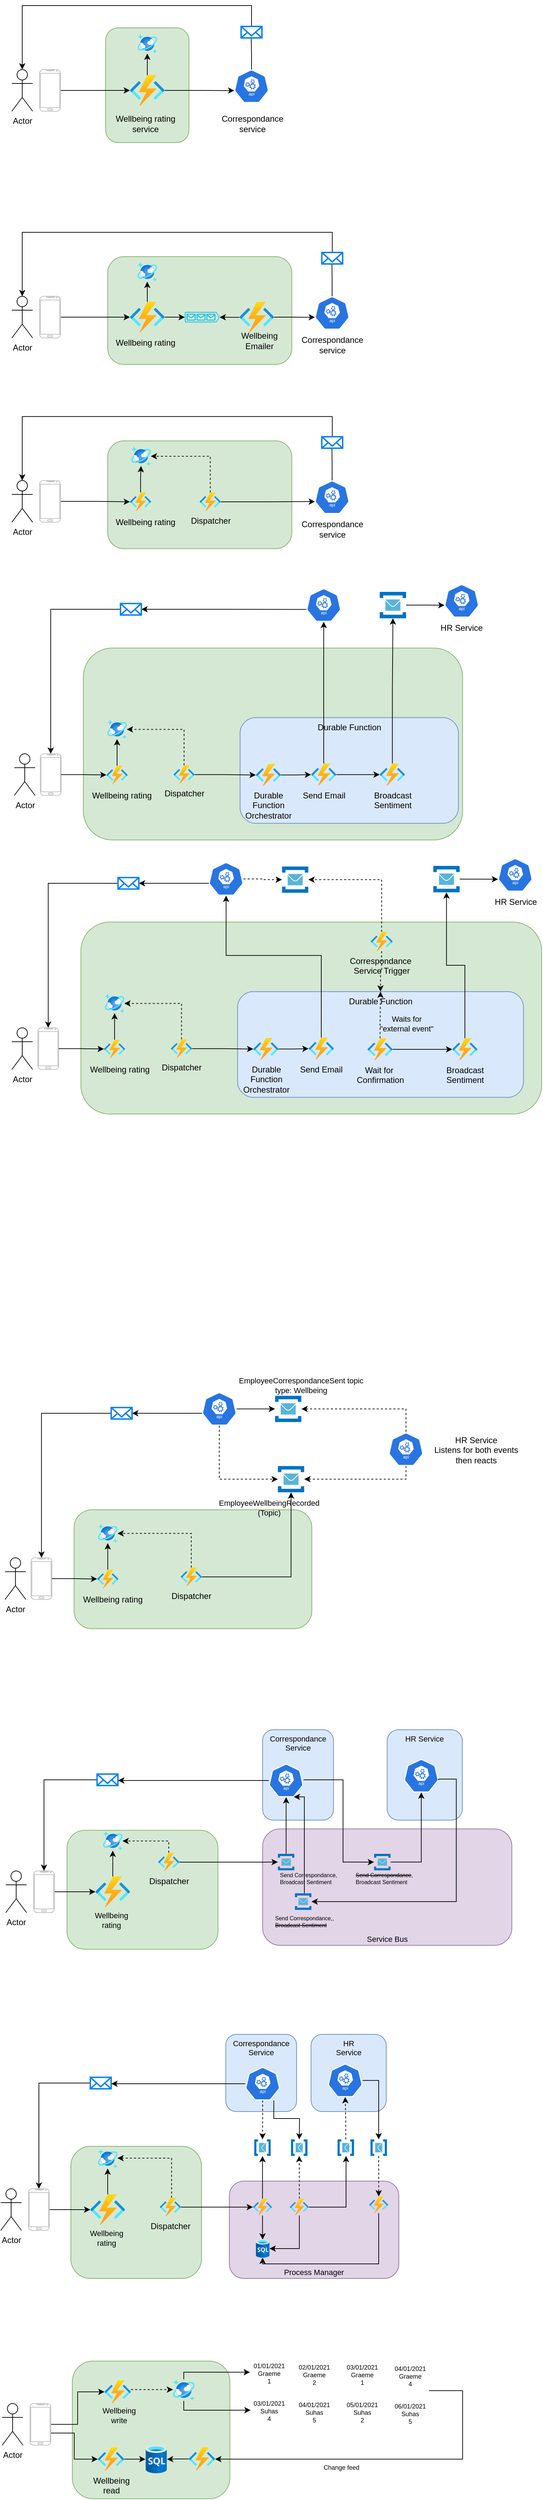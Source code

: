 <mxfile version="16.5.1" type="device"><diagram id="0g8BXqu2HSocH2PIicUf" name="Page-1"><mxGraphModel dx="1437" dy="1114" grid="0" gridSize="10" guides="1" tooltips="1" connect="1" arrows="1" fold="1" page="1" pageScale="1" pageWidth="1169" pageHeight="827" math="0" shadow="0"><root><mxCell id="0"/><mxCell id="1" parent="0"/><mxCell id="AgFE_MD2gH8KqmMQmdO5-352" value="Service Bus" style="rounded=1;whiteSpace=wrap;html=1;labelBackgroundColor=none;fontSize=11;fillColor=#e1d5e7;strokeColor=#9673a6;verticalAlign=bottom;" parent="1" vertex="1"><mxGeometry x="390.96" y="2641.67" width="358.74" height="167.33" as="geometry"/></mxCell><mxCell id="AgFE_MD2gH8KqmMQmdO5-350" value="HR Service" style="rounded=1;whiteSpace=wrap;html=1;labelBackgroundColor=none;fontSize=11;fillColor=#dae8fc;strokeColor=#6c8ebf;verticalAlign=top;" parent="1" vertex="1"><mxGeometry x="570.2" y="2499" width="108.23" height="130" as="geometry"/></mxCell><mxCell id="AgFE_MD2gH8KqmMQmdO5-348" value="Correspondance&lt;br&gt;Service" style="rounded=1;whiteSpace=wrap;html=1;labelBackgroundColor=none;fontSize=11;fillColor=#dae8fc;strokeColor=#6c8ebf;verticalAlign=top;" parent="1" vertex="1"><mxGeometry x="390.96" y="2499" width="102" height="130" as="geometry"/></mxCell><mxCell id="AgFE_MD2gH8KqmMQmdO5-344" value="" style="rounded=1;whiteSpace=wrap;html=1;labelBackgroundColor=none;fontSize=11;fillColor=#d5e8d4;strokeColor=#82b366;" parent="1" vertex="1"><mxGeometry x="109.45" y="2643.67" width="217.25" height="171" as="geometry"/></mxCell><mxCell id="AgFE_MD2gH8KqmMQmdO5-168" value="" style="rounded=1;whiteSpace=wrap;html=1;labelBackgroundColor=none;fontSize=11;fillColor=#d5e8d4;strokeColor=#82b366;" parent="1" vertex="1"><mxGeometry x="168" y="381" width="265" height="155" as="geometry"/></mxCell><mxCell id="AgFE_MD2gH8KqmMQmdO5-167" value="" style="rounded=1;whiteSpace=wrap;html=1;labelBackgroundColor=none;fontSize=11;fillColor=#d5e8d4;strokeColor=#82b366;" parent="1" vertex="1"><mxGeometry x="165" y="52" width="120" height="165" as="geometry"/></mxCell><mxCell id="xG1OaEvJ-ssB0CjSIshb-7" style="edgeStyle=orthogonalEdgeStyle;rounded=0;orthogonalLoop=1;jettySize=auto;html=1;entryX=0.005;entryY=0.63;entryDx=0;entryDy=0;entryPerimeter=0;" parent="1" source="xG1OaEvJ-ssB0CjSIshb-1" target="xG1OaEvJ-ssB0CjSIshb-6" edge="1"><mxGeometry relative="1" as="geometry"/></mxCell><mxCell id="AgFE_MD2gH8KqmMQmdO5-166" style="edgeStyle=orthogonalEdgeStyle;rounded=0;orthogonalLoop=1;jettySize=auto;html=1;fontSize=11;startArrow=none;startFill=0;endArrow=classic;endFill=1;" parent="1" source="xG1OaEvJ-ssB0CjSIshb-1" target="AgFE_MD2gH8KqmMQmdO5-165" edge="1"><mxGeometry relative="1" as="geometry"/></mxCell><mxCell id="xG1OaEvJ-ssB0CjSIshb-1" value="" style="aspect=fixed;html=1;points=[];align=center;image;fontSize=12;image=img/lib/azure2/compute/Function_Apps.svg;" parent="1" vertex="1"><mxGeometry x="200" y="120" width="50" height="44" as="geometry"/></mxCell><mxCell id="xG1OaEvJ-ssB0CjSIshb-2" value="Actor" style="shape=umlActor;verticalLabelPosition=bottom;verticalAlign=top;html=1;outlineConnect=0;" parent="1" vertex="1"><mxGeometry x="30" y="112" width="30" height="60" as="geometry"/></mxCell><mxCell id="xG1OaEvJ-ssB0CjSIshb-4" style="edgeStyle=orthogonalEdgeStyle;rounded=0;orthogonalLoop=1;jettySize=auto;html=1;" parent="1" source="xG1OaEvJ-ssB0CjSIshb-3" target="xG1OaEvJ-ssB0CjSIshb-1" edge="1"><mxGeometry relative="1" as="geometry"/></mxCell><mxCell id="xG1OaEvJ-ssB0CjSIshb-3" value="" style="verticalLabelPosition=bottom;verticalAlign=top;html=1;shadow=0;dashed=0;strokeWidth=1;shape=mxgraph.android.phone2;strokeColor=#c0c0c0;" parent="1" vertex="1"><mxGeometry x="70" y="112" width="30" height="60" as="geometry"/></mxCell><mxCell id="xG1OaEvJ-ssB0CjSIshb-11" style="edgeStyle=orthogonalEdgeStyle;rounded=0;orthogonalLoop=1;jettySize=auto;html=1;entryX=0.48;entryY=0.521;entryDx=0;entryDy=0;entryPerimeter=0;" parent="1" source="xG1OaEvJ-ssB0CjSIshb-6" target="xG1OaEvJ-ssB0CjSIshb-10" edge="1"><mxGeometry relative="1" as="geometry"/></mxCell><mxCell id="xG1OaEvJ-ssB0CjSIshb-6" value="" style="sketch=0;html=1;dashed=0;whitespace=wrap;fillColor=#2875E2;strokeColor=#ffffff;points=[[0.005,0.63,0],[0.1,0.2,0],[0.9,0.2,0],[0.5,0,0],[0.995,0.63,0],[0.72,0.99,0],[0.5,1,0],[0.28,0.99,0]];shape=mxgraph.kubernetes.icon;prIcon=api" parent="1" vertex="1"><mxGeometry x="350" y="112" width="50" height="48" as="geometry"/></mxCell><mxCell id="xG1OaEvJ-ssB0CjSIshb-8" value="Wellbeing rating&lt;br&gt;service" style="text;html=1;align=center;verticalAlign=middle;resizable=0;points=[];autosize=1;strokeColor=none;fillColor=none;" parent="1" vertex="1"><mxGeometry x="174" y="174" width="96" height="32" as="geometry"/></mxCell><mxCell id="xG1OaEvJ-ssB0CjSIshb-9" value="Correspondance&lt;br&gt;service" style="text;html=1;align=center;verticalAlign=middle;resizable=0;points=[];autosize=1;strokeColor=none;fillColor=none;" parent="1" vertex="1"><mxGeometry x="326" y="174" width="99" height="32" as="geometry"/></mxCell><mxCell id="xG1OaEvJ-ssB0CjSIshb-12" style="edgeStyle=orthogonalEdgeStyle;rounded=0;orthogonalLoop=1;jettySize=auto;html=1;entryX=0.5;entryY=0;entryDx=0;entryDy=0;entryPerimeter=0;" parent="1" source="xG1OaEvJ-ssB0CjSIshb-10" target="xG1OaEvJ-ssB0CjSIshb-2" edge="1"><mxGeometry relative="1" as="geometry"><Array as="points"><mxPoint x="375" y="20"/><mxPoint x="45" y="20"/></Array></mxGeometry></mxCell><mxCell id="xG1OaEvJ-ssB0CjSIshb-10" value="" style="html=1;verticalLabelPosition=bottom;align=center;labelBackgroundColor=#ffffff;verticalAlign=top;strokeWidth=2;strokeColor=#0080F0;shadow=0;dashed=0;shape=mxgraph.ios7.icons.mail;" parent="1" vertex="1"><mxGeometry x="360" y="50" width="30" height="16.5" as="geometry"/></mxCell><mxCell id="xG1OaEvJ-ssB0CjSIshb-25" style="edgeStyle=orthogonalEdgeStyle;rounded=0;orthogonalLoop=1;jettySize=auto;html=1;entryX=0;entryY=0.5;entryDx=0;entryDy=0;entryPerimeter=0;" parent="1" source="xG1OaEvJ-ssB0CjSIshb-14" target="xG1OaEvJ-ssB0CjSIshb-24" edge="1"><mxGeometry relative="1" as="geometry"/></mxCell><mxCell id="AgFE_MD2gH8KqmMQmdO5-173" style="edgeStyle=orthogonalEdgeStyle;rounded=0;orthogonalLoop=1;jettySize=auto;html=1;fontSize=11;startArrow=none;startFill=0;endArrow=classic;endFill=1;" parent="1" source="xG1OaEvJ-ssB0CjSIshb-14" target="AgFE_MD2gH8KqmMQmdO5-172" edge="1"><mxGeometry relative="1" as="geometry"/></mxCell><mxCell id="xG1OaEvJ-ssB0CjSIshb-14" value="" style="aspect=fixed;html=1;points=[];align=center;image;fontSize=12;image=img/lib/azure2/compute/Function_Apps.svg;" parent="1" vertex="1"><mxGeometry x="200" y="446" width="50" height="44" as="geometry"/></mxCell><mxCell id="xG1OaEvJ-ssB0CjSIshb-15" value="Actor" style="shape=umlActor;verticalLabelPosition=bottom;verticalAlign=top;html=1;outlineConnect=0;" parent="1" vertex="1"><mxGeometry x="30" y="438" width="30" height="60" as="geometry"/></mxCell><mxCell id="xG1OaEvJ-ssB0CjSIshb-16" style="edgeStyle=orthogonalEdgeStyle;rounded=0;orthogonalLoop=1;jettySize=auto;html=1;" parent="1" source="xG1OaEvJ-ssB0CjSIshb-17" target="xG1OaEvJ-ssB0CjSIshb-14" edge="1"><mxGeometry relative="1" as="geometry"/></mxCell><mxCell id="xG1OaEvJ-ssB0CjSIshb-17" value="" style="verticalLabelPosition=bottom;verticalAlign=top;html=1;shadow=0;dashed=0;strokeWidth=1;shape=mxgraph.android.phone2;strokeColor=#c0c0c0;" parent="1" vertex="1"><mxGeometry x="70" y="438" width="30" height="60" as="geometry"/></mxCell><mxCell id="xG1OaEvJ-ssB0CjSIshb-28" style="edgeStyle=orthogonalEdgeStyle;rounded=0;orthogonalLoop=1;jettySize=auto;html=1;entryX=1;entryY=0.51;entryDx=0;entryDy=0;entryPerimeter=0;startArrow=none;" parent="1" source="AgFE_MD2gH8KqmMQmdO5-161" target="xG1OaEvJ-ssB0CjSIshb-24" edge="1"><mxGeometry relative="1" as="geometry"><Array as="points"><mxPoint x="350" y="468"/></Array></mxGeometry></mxCell><mxCell id="AgFE_MD2gH8KqmMQmdO5-164" style="edgeStyle=orthogonalEdgeStyle;rounded=0;orthogonalLoop=1;jettySize=auto;html=1;entryX=0.481;entryY=0.408;entryDx=0;entryDy=0;entryPerimeter=0;fontSize=11;startArrow=none;startFill=0;endArrow=classic;endFill=1;" parent="1" source="xG1OaEvJ-ssB0CjSIshb-19" target="xG1OaEvJ-ssB0CjSIshb-23" edge="1"><mxGeometry relative="1" as="geometry"/></mxCell><mxCell id="xG1OaEvJ-ssB0CjSIshb-19" value="" style="sketch=0;html=1;dashed=0;whitespace=wrap;fillColor=#2875E2;strokeColor=#ffffff;points=[[0.005,0.63,0],[0.1,0.2,0],[0.9,0.2,0],[0.5,0,0],[0.995,0.63,0],[0.72,0.99,0],[0.5,1,0],[0.28,0.99,0]];shape=mxgraph.kubernetes.icon;prIcon=api" parent="1" vertex="1"><mxGeometry x="466" y="438" width="50" height="48" as="geometry"/></mxCell><mxCell id="xG1OaEvJ-ssB0CjSIshb-20" value="Wellbeing rating" style="text;html=1;align=center;verticalAlign=middle;resizable=0;points=[];autosize=1;strokeColor=none;fillColor=none;" parent="1" vertex="1"><mxGeometry x="172" y="495" width="100" height="20" as="geometry"/></mxCell><mxCell id="xG1OaEvJ-ssB0CjSIshb-21" value="Wellbeing&lt;br&gt;Emailer" style="text;html=1;align=center;verticalAlign=middle;resizable=0;points=[];autosize=1;strokeColor=none;fillColor=none;" parent="1" vertex="1"><mxGeometry x="354" y="486" width="63" height="32" as="geometry"/></mxCell><mxCell id="xG1OaEvJ-ssB0CjSIshb-22" style="edgeStyle=orthogonalEdgeStyle;rounded=0;orthogonalLoop=1;jettySize=auto;html=1;entryX=0.5;entryY=0;entryDx=0;entryDy=0;entryPerimeter=0;" parent="1" source="xG1OaEvJ-ssB0CjSIshb-23" target="xG1OaEvJ-ssB0CjSIshb-15" edge="1"><mxGeometry relative="1" as="geometry"><Array as="points"><mxPoint x="491" y="346"/><mxPoint x="45" y="346"/></Array></mxGeometry></mxCell><mxCell id="xG1OaEvJ-ssB0CjSIshb-23" value="" style="html=1;verticalLabelPosition=bottom;align=center;labelBackgroundColor=#ffffff;verticalAlign=top;strokeWidth=2;strokeColor=#0080F0;shadow=0;dashed=0;shape=mxgraph.ios7.icons.mail;" parent="1" vertex="1"><mxGeometry x="476.17" y="375" width="30" height="16.5" as="geometry"/></mxCell><mxCell id="xG1OaEvJ-ssB0CjSIshb-24" value="" style="verticalLabelPosition=bottom;html=1;verticalAlign=top;align=center;strokeColor=none;fillColor=#00BEF2;shape=mxgraph.azure.queue_generic;pointerEvents=1;" parent="1" vertex="1"><mxGeometry x="279" y="460.5" width="50" height="15" as="geometry"/></mxCell><mxCell id="AgFE_MD2gH8KqmMQmdO5-5" value="Actor" style="shape=umlActor;verticalLabelPosition=bottom;verticalAlign=top;html=1;outlineConnect=0;" parent="1" vertex="1"><mxGeometry x="30.0" y="1489.75" width="30" height="60" as="geometry"/></mxCell><mxCell id="AgFE_MD2gH8KqmMQmdO5-7" value="" style="verticalLabelPosition=bottom;verticalAlign=top;html=1;shadow=0;dashed=0;strokeWidth=1;shape=mxgraph.android.phone2;strokeColor=#c0c0c0;" parent="1" vertex="1"><mxGeometry x="67.43" y="1489.75" width="30" height="60" as="geometry"/></mxCell><mxCell id="AgFE_MD2gH8KqmMQmdO5-36" style="edgeStyle=orthogonalEdgeStyle;rounded=0;orthogonalLoop=1;jettySize=auto;html=1;" parent="1" source="AgFE_MD2gH8KqmMQmdO5-12" target="AgFE_MD2gH8KqmMQmdO5-7" edge="1"><mxGeometry relative="1" as="geometry"/></mxCell><mxCell id="AgFE_MD2gH8KqmMQmdO5-242" style="edgeStyle=orthogonalEdgeStyle;rounded=0;orthogonalLoop=1;jettySize=auto;html=1;entryX=0.005;entryY=0.63;entryDx=0;entryDy=0;entryPerimeter=0;fontSize=11;fontColor=default;startArrow=classic;startFill=1;endArrow=none;endFill=0;" parent="1" source="AgFE_MD2gH8KqmMQmdO5-12" target="AgFE_MD2gH8KqmMQmdO5-33" edge="1"><mxGeometry relative="1" as="geometry"/></mxCell><mxCell id="AgFE_MD2gH8KqmMQmdO5-12" value="" style="html=1;verticalLabelPosition=bottom;align=center;labelBackgroundColor=#ffffff;verticalAlign=top;strokeWidth=2;strokeColor=#0080F0;shadow=0;dashed=0;shape=mxgraph.ios7.icons.mail;" parent="1" vertex="1"><mxGeometry x="182.84" y="1273.75" width="30" height="16.5" as="geometry"/></mxCell><mxCell id="AgFE_MD2gH8KqmMQmdO5-18" style="edgeStyle=orthogonalEdgeStyle;rounded=0;orthogonalLoop=1;jettySize=auto;html=1;entryX=0.005;entryY=0.63;entryDx=0;entryDy=0;entryPerimeter=0;" parent="1" source="AgFE_MD2gH8KqmMQmdO5-243" target="AgFE_MD2gH8KqmMQmdO5-20" edge="1"><mxGeometry relative="1" as="geometry"><mxPoint x="731.4" y="1367" as="targetPoint"/><mxPoint x="684.08" y="1277" as="sourcePoint"/></mxGeometry></mxCell><mxCell id="AgFE_MD2gH8KqmMQmdO5-20" value="" style="sketch=0;html=1;dashed=0;whitespace=wrap;fillColor=#2875E2;strokeColor=#ffffff;points=[[0.005,0.63,0],[0.1,0.2,0],[0.9,0.2,0],[0.5,0,0],[0.995,0.63,0],[0.72,0.99,0],[0.5,1,0],[0.28,0.99,0]];shape=mxgraph.kubernetes.icon;prIcon=api" parent="1" vertex="1"><mxGeometry x="729.58" y="1246" width="50" height="48" as="geometry"/></mxCell><mxCell id="AgFE_MD2gH8KqmMQmdO5-21" value="HR Service" style="text;html=1;align=center;verticalAlign=middle;resizable=0;points=[];autosize=1;strokeColor=none;fillColor=none;" parent="1" vertex="1"><mxGeometry x="719.08" y="1300" width="71" height="18" as="geometry"/></mxCell><mxCell id="AgFE_MD2gH8KqmMQmdO5-281" style="edgeStyle=orthogonalEdgeStyle;rounded=0;orthogonalLoop=1;jettySize=auto;html=1;fontSize=11;fontColor=default;startArrow=none;startFill=0;endArrow=classic;endFill=1;dashed=1;" parent="1" source="AgFE_MD2gH8KqmMQmdO5-33" target="AgFE_MD2gH8KqmMQmdO5-279" edge="1"><mxGeometry relative="1" as="geometry"/></mxCell><mxCell id="AgFE_MD2gH8KqmMQmdO5-33" value="" style="sketch=0;html=1;dashed=0;whitespace=wrap;fillColor=#2875E2;strokeColor=#ffffff;points=[[0.005,0.63,0],[0.1,0.2,0],[0.9,0.2,0],[0.5,0,0],[0.995,0.63,0],[0.72,0.99,0],[0.5,1,0],[0.28,0.99,0]];shape=mxgraph.kubernetes.icon;prIcon=api" parent="1" vertex="1"><mxGeometry x="313.41" y="1251.75" width="50" height="48" as="geometry"/></mxCell><mxCell id="AgFE_MD2gH8KqmMQmdO5-343" style="edgeStyle=orthogonalEdgeStyle;rounded=0;orthogonalLoop=1;jettySize=auto;html=1;fontSize=11;fontColor=default;startArrow=none;startFill=0;endArrow=classic;endFill=1;" parent="1" source="AgFE_MD2gH8KqmMQmdO5-45" target="AgFE_MD2gH8KqmMQmdO5-342" edge="1"><mxGeometry relative="1" as="geometry"/></mxCell><mxCell id="AgFE_MD2gH8KqmMQmdO5-45" value="" style="aspect=fixed;html=1;points=[];align=center;image;fontSize=12;image=img/lib/azure2/compute/Function_Apps.svg;" parent="1" vertex="1"><mxGeometry x="150.29" y="2710" width="50" height="44" as="geometry"/></mxCell><mxCell id="AgFE_MD2gH8KqmMQmdO5-46" value="Actor" style="shape=umlActor;verticalLabelPosition=bottom;verticalAlign=top;html=1;outlineConnect=0;" parent="1" vertex="1"><mxGeometry x="21.29" y="2702" width="30" height="60" as="geometry"/></mxCell><mxCell id="AgFE_MD2gH8KqmMQmdO5-47" style="edgeStyle=orthogonalEdgeStyle;rounded=0;orthogonalLoop=1;jettySize=auto;html=1;" parent="1" source="AgFE_MD2gH8KqmMQmdO5-48" target="AgFE_MD2gH8KqmMQmdO5-45" edge="1"><mxGeometry relative="1" as="geometry"/></mxCell><mxCell id="AgFE_MD2gH8KqmMQmdO5-48" value="" style="verticalLabelPosition=bottom;verticalAlign=top;html=1;shadow=0;dashed=0;strokeWidth=1;shape=mxgraph.android.phone2;strokeColor=#c0c0c0;" parent="1" vertex="1"><mxGeometry x="61.29" y="2702" width="30" height="60" as="geometry"/></mxCell><mxCell id="AgFE_MD2gH8KqmMQmdO5-49" value="Wellbeing &lt;br&gt;rating" style="text;html=1;align=center;verticalAlign=middle;resizable=0;points=[];autosize=1;strokeColor=none;fillColor=none;fontSize=11;" parent="1" vertex="1"><mxGeometry x="144.29" y="2758" width="58" height="30" as="geometry"/></mxCell><mxCell id="AgFE_MD2gH8KqmMQmdO5-50" style="edgeStyle=orthogonalEdgeStyle;rounded=0;orthogonalLoop=1;jettySize=auto;html=1;" parent="1" source="AgFE_MD2gH8KqmMQmdO5-51" target="AgFE_MD2gH8KqmMQmdO5-48" edge="1"><mxGeometry relative="1" as="geometry"/></mxCell><mxCell id="AgFE_MD2gH8KqmMQmdO5-51" value="" style="html=1;verticalLabelPosition=bottom;align=center;labelBackgroundColor=#ffffff;verticalAlign=top;strokeWidth=2;strokeColor=#0080F0;shadow=0;dashed=0;shape=mxgraph.ios7.icons.mail;" parent="1" vertex="1"><mxGeometry x="152.7" y="2562.75" width="30" height="16.5" as="geometry"/></mxCell><mxCell id="AgFE_MD2gH8KqmMQmdO5-54" value="" style="sketch=0;html=1;dashed=0;whitespace=wrap;fillColor=#2875E2;strokeColor=#ffffff;points=[[0.005,0.63,0],[0.1,0.2,0],[0.9,0.2,0],[0.5,0,0],[0.995,0.63,0],[0.72,0.99,0],[0.5,1,0],[0.28,0.99,0]];shape=mxgraph.kubernetes.icon;prIcon=api" parent="1" vertex="1"><mxGeometry x="594.34" y="2541.17" width="50" height="48" as="geometry"/></mxCell><mxCell id="AgFE_MD2gH8KqmMQmdO5-346" style="edgeStyle=orthogonalEdgeStyle;rounded=0;orthogonalLoop=1;jettySize=auto;html=1;entryX=1;entryY=0.5;entryDx=0;entryDy=0;fontSize=11;fontColor=default;startArrow=none;startFill=0;endArrow=classic;endFill=1;exitX=0.995;exitY=0.63;exitDx=0;exitDy=0;exitPerimeter=0;" parent="1" source="AgFE_MD2gH8KqmMQmdO5-54" target="AgFE_MD2gH8KqmMQmdO5-156" edge="1"><mxGeometry relative="1" as="geometry"><Array as="points"><mxPoint x="643.7" y="2570"/><mxPoint x="669.7" y="2570"/><mxPoint x="669.7" y="2747"/></Array></mxGeometry></mxCell><mxCell id="AgFE_MD2gH8KqmMQmdO5-59" style="edgeStyle=orthogonalEdgeStyle;rounded=0;orthogonalLoop=1;jettySize=auto;html=1;entryX=1.008;entryY=0.559;entryDx=0;entryDy=0;entryPerimeter=0;" parent="1" source="AgFE_MD2gH8KqmMQmdO5-60" target="AgFE_MD2gH8KqmMQmdO5-51" edge="1"><mxGeometry relative="1" as="geometry"/></mxCell><mxCell id="AgFE_MD2gH8KqmMQmdO5-351" style="edgeStyle=orthogonalEdgeStyle;rounded=0;orthogonalLoop=1;jettySize=auto;html=1;entryX=0;entryY=0.5;entryDx=0;entryDy=0;fontSize=11;fontColor=default;startArrow=none;startFill=0;endArrow=classic;endFill=1;" parent="1" source="AgFE_MD2gH8KqmMQmdO5-60" target="AgFE_MD2gH8KqmMQmdO5-154" edge="1"><mxGeometry relative="1" as="geometry"><Array as="points"><mxPoint x="506.7" y="2571"/><mxPoint x="506.7" y="2689"/></Array></mxGeometry></mxCell><mxCell id="AgFE_MD2gH8KqmMQmdO5-60" value="" style="sketch=0;html=1;dashed=0;whitespace=wrap;fillColor=#2875E2;strokeColor=#ffffff;points=[[0.005,0.63,0],[0.1,0.2,0],[0.9,0.2,0],[0.5,0,0],[0.995,0.63,0],[0.72,0.99,0],[0.5,1,0],[0.28,0.99,0]];shape=mxgraph.kubernetes.icon;prIcon=api" parent="1" vertex="1"><mxGeometry x="399.79" y="2548" width="50" height="48" as="geometry"/></mxCell><mxCell id="AgFE_MD2gH8KqmMQmdO5-67" value="Send Correspondance,&lt;br style=&quot;font-size: 8px&quot;&gt;Broadcast Sentiment" style="text;html=1;align=left;verticalAlign=middle;resizable=0;points=[];autosize=1;strokeColor=none;fillColor=none;fontSize=8;" parent="1" vertex="1"><mxGeometry x="414.11" y="2701.25" width="92" height="24" as="geometry"/></mxCell><mxCell id="AgFE_MD2gH8KqmMQmdO5-72" value="&lt;strike&gt;Send Correspondance&lt;/strike&gt;,&lt;br&gt;Broadcast Sentiment" style="text;html=1;align=left;verticalAlign=middle;resizable=0;points=[];autosize=1;strokeColor=none;fillColor=none;fontSize=8;" parent="1" vertex="1"><mxGeometry x="523.1" y="2701.25" width="92" height="24" as="geometry"/></mxCell><mxCell id="AgFE_MD2gH8KqmMQmdO5-77" value="Send Correspondance,,&lt;br style=&quot;font-size: 8px&quot;&gt;&lt;strike&gt;Broadcast Sentiment&lt;/strike&gt;" style="text;html=1;align=left;verticalAlign=middle;resizable=0;points=[];autosize=1;strokeColor=none;fillColor=none;fontSize=8;" parent="1" vertex="1"><mxGeometry x="406.7" y="2762.58" width="95" height="24" as="geometry"/></mxCell><mxCell id="AgFE_MD2gH8KqmMQmdO5-349" style="edgeStyle=orthogonalEdgeStyle;rounded=0;orthogonalLoop=1;jettySize=auto;html=1;entryX=0.5;entryY=1;entryDx=0;entryDy=0;entryPerimeter=0;fontSize=11;fontColor=default;startArrow=none;startFill=0;endArrow=classic;endFill=1;" parent="1" source="AgFE_MD2gH8KqmMQmdO5-154" target="AgFE_MD2gH8KqmMQmdO5-54" edge="1"><mxGeometry relative="1" as="geometry"/></mxCell><mxCell id="AgFE_MD2gH8KqmMQmdO5-154" value="" style="shape=image;verticalLabelPosition=bottom;labelBackgroundColor=default;verticalAlign=top;aspect=fixed;imageAspect=0;image=img/lib/mscae/Service_Bus.svg;direction=east;" parent="1" vertex="1"><mxGeometry x="551.35" y="2677.42" width="23.83" height="23.83" as="geometry"/></mxCell><mxCell id="AgFE_MD2gH8KqmMQmdO5-521" style="edgeStyle=orthogonalEdgeStyle;rounded=0;orthogonalLoop=1;jettySize=auto;html=1;entryX=0.72;entryY=0.99;entryDx=0;entryDy=0;entryPerimeter=0;fontSize=9;fontColor=default;startArrow=none;startFill=0;endArrow=classic;endFill=1;" parent="1" source="AgFE_MD2gH8KqmMQmdO5-156" target="AgFE_MD2gH8KqmMQmdO5-60" edge="1"><mxGeometry relative="1" as="geometry"><Array as="points"><mxPoint x="451" y="2596"/></Array></mxGeometry></mxCell><mxCell id="AgFE_MD2gH8KqmMQmdO5-156" value="" style="shape=image;verticalLabelPosition=bottom;labelBackgroundColor=default;verticalAlign=top;aspect=fixed;imageAspect=0;image=img/lib/mscae/Service_Bus.svg;" parent="1" vertex="1"><mxGeometry x="437.47" y="2734.17" width="23.83" height="23.83" as="geometry"/></mxCell><mxCell id="AgFE_MD2gH8KqmMQmdO5-341" style="edgeStyle=orthogonalEdgeStyle;rounded=0;orthogonalLoop=1;jettySize=auto;html=1;entryX=0.5;entryY=1;entryDx=0;entryDy=0;entryPerimeter=0;fontSize=11;fontColor=default;startArrow=none;startFill=0;endArrow=classic;endFill=1;" parent="1" source="AgFE_MD2gH8KqmMQmdO5-157" target="AgFE_MD2gH8KqmMQmdO5-60" edge="1"><mxGeometry relative="1" as="geometry"/></mxCell><mxCell id="AgFE_MD2gH8KqmMQmdO5-157" value="" style="shape=image;verticalLabelPosition=bottom;labelBackgroundColor=default;verticalAlign=top;aspect=fixed;imageAspect=0;image=img/lib/mscae/Service_Bus.svg;" parent="1" vertex="1"><mxGeometry x="412.88" y="2677.42" width="23.83" height="23.83" as="geometry"/></mxCell><mxCell id="AgFE_MD2gH8KqmMQmdO5-163" style="edgeStyle=orthogonalEdgeStyle;rounded=0;orthogonalLoop=1;jettySize=auto;html=1;entryX=0.005;entryY=0.63;entryDx=0;entryDy=0;entryPerimeter=0;fontSize=11;startArrow=none;startFill=0;endArrow=classic;endFill=1;" parent="1" source="AgFE_MD2gH8KqmMQmdO5-161" target="xG1OaEvJ-ssB0CjSIshb-19" edge="1"><mxGeometry relative="1" as="geometry"/></mxCell><mxCell id="AgFE_MD2gH8KqmMQmdO5-161" value="" style="aspect=fixed;html=1;points=[];align=center;image;fontSize=12;image=img/lib/azure2/compute/Function_Apps.svg;" parent="1" vertex="1"><mxGeometry x="357.5" y="446" width="50" height="44" as="geometry"/></mxCell><mxCell id="AgFE_MD2gH8KqmMQmdO5-165" value="" style="aspect=fixed;html=1;points=[];align=center;image;fontSize=12;image=img/lib/azure2/databases/Azure_Cosmos_DB.svg;labelBackgroundColor=none;" parent="1" vertex="1"><mxGeometry x="211" y="61" width="28" height="28" as="geometry"/></mxCell><mxCell id="AgFE_MD2gH8KqmMQmdO5-169" value="Correspondance&lt;br&gt;service" style="text;html=1;align=center;verticalAlign=middle;resizable=0;points=[];autosize=1;strokeColor=none;fillColor=none;" parent="1" vertex="1"><mxGeometry x="441.5" y="492" width="99" height="32" as="geometry"/></mxCell><mxCell id="AgFE_MD2gH8KqmMQmdO5-172" value="" style="aspect=fixed;html=1;points=[];align=center;image;fontSize=12;image=img/lib/azure2/databases/Azure_Cosmos_DB.svg;labelBackgroundColor=none;" parent="1" vertex="1"><mxGeometry x="211" y="389" width="28" height="28" as="geometry"/></mxCell><mxCell id="AgFE_MD2gH8KqmMQmdO5-174" value="" style="rounded=1;whiteSpace=wrap;html=1;labelBackgroundColor=none;fontSize=11;fillColor=#d5e8d4;strokeColor=#82b366;" parent="1" vertex="1"><mxGeometry x="168" y="645.92" width="265" height="155" as="geometry"/></mxCell><mxCell id="AgFE_MD2gH8KqmMQmdO5-176" style="edgeStyle=orthogonalEdgeStyle;rounded=0;orthogonalLoop=1;jettySize=auto;html=1;fontSize=11;startArrow=none;startFill=0;endArrow=classic;endFill=1;" parent="1" source="AgFE_MD2gH8KqmMQmdO5-177" target="AgFE_MD2gH8KqmMQmdO5-192" edge="1"><mxGeometry relative="1" as="geometry"/></mxCell><mxCell id="AgFE_MD2gH8KqmMQmdO5-177" value="" style="aspect=fixed;html=1;points=[];align=center;image;fontSize=12;image=img/lib/azure2/compute/Function_Apps.svg;" parent="1" vertex="1"><mxGeometry x="200" y="720" width="30.59" height="26.92" as="geometry"/></mxCell><mxCell id="AgFE_MD2gH8KqmMQmdO5-178" value="Actor" style="shape=umlActor;verticalLabelPosition=bottom;verticalAlign=top;html=1;outlineConnect=0;" parent="1" vertex="1"><mxGeometry x="30" y="702.92" width="30" height="60" as="geometry"/></mxCell><mxCell id="AgFE_MD2gH8KqmMQmdO5-179" style="edgeStyle=orthogonalEdgeStyle;rounded=0;orthogonalLoop=1;jettySize=auto;html=1;" parent="1" source="AgFE_MD2gH8KqmMQmdO5-180" target="AgFE_MD2gH8KqmMQmdO5-177" edge="1"><mxGeometry relative="1" as="geometry"/></mxCell><mxCell id="AgFE_MD2gH8KqmMQmdO5-180" value="" style="verticalLabelPosition=bottom;verticalAlign=top;html=1;shadow=0;dashed=0;strokeWidth=1;shape=mxgraph.android.phone2;strokeColor=#c0c0c0;" parent="1" vertex="1"><mxGeometry x="70" y="702.92" width="30" height="60" as="geometry"/></mxCell><mxCell id="AgFE_MD2gH8KqmMQmdO5-182" style="edgeStyle=orthogonalEdgeStyle;rounded=0;orthogonalLoop=1;jettySize=auto;html=1;entryX=0.481;entryY=0.408;entryDx=0;entryDy=0;entryPerimeter=0;fontSize=11;startArrow=none;startFill=0;endArrow=classic;endFill=1;" parent="1" source="AgFE_MD2gH8KqmMQmdO5-183" target="AgFE_MD2gH8KqmMQmdO5-187" edge="1"><mxGeometry relative="1" as="geometry"/></mxCell><mxCell id="AgFE_MD2gH8KqmMQmdO5-183" value="" style="sketch=0;html=1;dashed=0;whitespace=wrap;fillColor=#2875E2;strokeColor=#ffffff;points=[[0.005,0.63,0],[0.1,0.2,0],[0.9,0.2,0],[0.5,0,0],[0.995,0.63,0],[0.72,0.99,0],[0.5,1,0],[0.28,0.99,0]];shape=mxgraph.kubernetes.icon;prIcon=api" parent="1" vertex="1"><mxGeometry x="466" y="702.92" width="50" height="48" as="geometry"/></mxCell><mxCell id="AgFE_MD2gH8KqmMQmdO5-184" value="Wellbeing rating" style="text;html=1;align=center;verticalAlign=middle;resizable=0;points=[];autosize=1;strokeColor=none;fillColor=none;" parent="1" vertex="1"><mxGeometry x="172" y="752.92" width="100" height="20" as="geometry"/></mxCell><mxCell id="AgFE_MD2gH8KqmMQmdO5-186" style="edgeStyle=orthogonalEdgeStyle;rounded=0;orthogonalLoop=1;jettySize=auto;html=1;entryX=0.5;entryY=0;entryDx=0;entryDy=0;entryPerimeter=0;" parent="1" source="AgFE_MD2gH8KqmMQmdO5-187" target="AgFE_MD2gH8KqmMQmdO5-178" edge="1"><mxGeometry relative="1" as="geometry"><Array as="points"><mxPoint x="491" y="610.92"/><mxPoint x="45" y="610.92"/></Array></mxGeometry></mxCell><mxCell id="AgFE_MD2gH8KqmMQmdO5-187" value="" style="html=1;verticalLabelPosition=bottom;align=center;labelBackgroundColor=#ffffff;verticalAlign=top;strokeWidth=2;strokeColor=#0080F0;shadow=0;dashed=0;shape=mxgraph.ios7.icons.mail;" parent="1" vertex="1"><mxGeometry x="476.17" y="639.92" width="30" height="16.5" as="geometry"/></mxCell><mxCell id="AgFE_MD2gH8KqmMQmdO5-189" style="edgeStyle=orthogonalEdgeStyle;rounded=0;orthogonalLoop=1;jettySize=auto;html=1;entryX=0.005;entryY=0.63;entryDx=0;entryDy=0;entryPerimeter=0;fontSize=11;startArrow=none;startFill=0;endArrow=classic;endFill=1;" parent="1" source="AgFE_MD2gH8KqmMQmdO5-193" target="AgFE_MD2gH8KqmMQmdO5-183" edge="1"><mxGeometry relative="1" as="geometry"><mxPoint x="400.23" y="733.909" as="sourcePoint"/></mxGeometry></mxCell><mxCell id="AgFE_MD2gH8KqmMQmdO5-191" value="Correspondance&lt;br&gt;service" style="text;html=1;align=center;verticalAlign=middle;resizable=0;points=[];autosize=1;strokeColor=none;fillColor=none;" parent="1" vertex="1"><mxGeometry x="441.5" y="756.92" width="99" height="32" as="geometry"/></mxCell><mxCell id="AgFE_MD2gH8KqmMQmdO5-192" value="" style="aspect=fixed;html=1;points=[];align=center;image;fontSize=12;image=img/lib/azure2/databases/Azure_Cosmos_DB.svg;labelBackgroundColor=none;" parent="1" vertex="1"><mxGeometry x="202" y="653.92" width="28" height="28" as="geometry"/></mxCell><mxCell id="AgFE_MD2gH8KqmMQmdO5-194" style="edgeStyle=orthogonalEdgeStyle;rounded=0;orthogonalLoop=1;jettySize=auto;html=1;fontSize=11;fontColor=default;startArrow=none;startFill=0;endArrow=classic;endFill=1;dashed=1;" parent="1" source="AgFE_MD2gH8KqmMQmdO5-193" target="AgFE_MD2gH8KqmMQmdO5-192" edge="1"><mxGeometry relative="1" as="geometry"><Array as="points"><mxPoint x="316" y="668"/></Array></mxGeometry></mxCell><mxCell id="AgFE_MD2gH8KqmMQmdO5-193" value="Dispatcher" style="aspect=fixed;html=1;points=[];align=center;image;fontSize=12;image=img/lib/azure2/compute/Function_Apps.svg;labelBackgroundColor=none;fontColor=default;" parent="1" vertex="1"><mxGeometry x="300.25" y="720" width="30.59" height="26.92" as="geometry"/></mxCell><mxCell id="AgFE_MD2gH8KqmMQmdO5-220" value="" style="rounded=1;whiteSpace=wrap;html=1;labelBackgroundColor=none;fontSize=11;fillColor=#d5e8d4;strokeColor=#82b366;" parent="1" vertex="1"><mxGeometry x="129.43" y="1337.75" width="663.15" height="276" as="geometry"/></mxCell><mxCell id="AgFE_MD2gH8KqmMQmdO5-221" style="edgeStyle=orthogonalEdgeStyle;rounded=0;orthogonalLoop=1;jettySize=auto;html=1;fontSize=11;startArrow=none;startFill=0;endArrow=classic;endFill=1;" parent="1" source="AgFE_MD2gH8KqmMQmdO5-222" target="AgFE_MD2gH8KqmMQmdO5-228" edge="1"><mxGeometry relative="1" as="geometry"><mxPoint x="179.875" y="1506.83" as="sourcePoint"/><mxPoint x="180.625" y="1468.75" as="targetPoint"/></mxGeometry></mxCell><mxCell id="AgFE_MD2gH8KqmMQmdO5-222" value="" style="aspect=fixed;html=1;points=[];align=center;image;fontSize=12;image=img/lib/azure2/compute/Function_Apps.svg;" parent="1" vertex="1"><mxGeometry x="162.59" y="1506.83" width="30.59" height="26.92" as="geometry"/></mxCell><mxCell id="AgFE_MD2gH8KqmMQmdO5-224" value="Wellbeing rating" style="text;html=1;align=center;verticalAlign=middle;resizable=0;points=[];autosize=1;strokeColor=none;fillColor=none;" parent="1" vertex="1"><mxGeometry x="134.59" y="1539.75" width="100" height="20" as="geometry"/></mxCell><mxCell id="AgFE_MD2gH8KqmMQmdO5-228" value="" style="aspect=fixed;html=1;points=[];align=center;image;fontSize=12;image=img/lib/azure2/databases/Azure_Cosmos_DB.svg;labelBackgroundColor=none;" parent="1" vertex="1"><mxGeometry x="163.89" y="1440.75" width="28" height="28" as="geometry"/></mxCell><mxCell id="AgFE_MD2gH8KqmMQmdO5-229" style="edgeStyle=orthogonalEdgeStyle;rounded=0;orthogonalLoop=1;jettySize=auto;html=1;fontSize=11;fontColor=default;startArrow=none;startFill=0;endArrow=classic;endFill=1;dashed=1;" parent="1" source="AgFE_MD2gH8KqmMQmdO5-231" target="AgFE_MD2gH8KqmMQmdO5-228" edge="1"><mxGeometry relative="1" as="geometry"><Array as="points"><mxPoint x="274.58" y="1454.75"/></Array></mxGeometry></mxCell><mxCell id="AgFE_MD2gH8KqmMQmdO5-231" value="Dispatcher" style="aspect=fixed;html=1;points=[];align=center;image;fontSize=12;image=img/lib/azure2/compute/Function_Apps.svg;labelBackgroundColor=none;fontColor=default;" parent="1" vertex="1"><mxGeometry x="258.99" y="1506.29" width="30.59" height="26.92" as="geometry"/></mxCell><mxCell id="AgFE_MD2gH8KqmMQmdO5-6" style="edgeStyle=orthogonalEdgeStyle;rounded=0;orthogonalLoop=1;jettySize=auto;html=1;" parent="1" source="AgFE_MD2gH8KqmMQmdO5-7" target="AgFE_MD2gH8KqmMQmdO5-222" edge="1"><mxGeometry relative="1" as="geometry"><mxPoint x="163.59" y="1517.75" as="targetPoint"/><Array as="points"/></mxGeometry></mxCell><mxCell id="AgFE_MD2gH8KqmMQmdO5-243" value="" style="shape=image;verticalLabelPosition=bottom;labelBackgroundColor=default;verticalAlign=top;aspect=fixed;imageAspect=0;image=img/lib/mscae/Service_Bus.svg;" parent="1" vertex="1"><mxGeometry x="636.58" y="1257" width="38" height="38" as="geometry"/></mxCell><mxCell id="AgFE_MD2gH8KqmMQmdO5-40" value="Durable Function" style="rounded=1;whiteSpace=wrap;html=1;fillColor=#dae8fc;strokeColor=#6c8ebf;verticalAlign=top;align=center;" parent="1" vertex="1"><mxGeometry x="354.92" y="1437.75" width="411.5" height="152" as="geometry"/></mxCell><mxCell id="AgFE_MD2gH8KqmMQmdO5-32" value="Send Email" style="aspect=fixed;html=1;points=[];align=center;image;fontSize=12;image=img/lib/azure2/compute/Function_Apps.svg;labelBackgroundColor=none;" parent="1" vertex="1"><mxGeometry x="457.16" y="1503.747" width="36.36" height="32" as="geometry"/></mxCell><mxCell id="AgFE_MD2gH8KqmMQmdO5-289" style="edgeStyle=orthogonalEdgeStyle;rounded=0;orthogonalLoop=1;jettySize=auto;html=1;fontSize=11;fontColor=default;startArrow=none;startFill=0;endArrow=classic;endFill=1;" parent="1" source="AgFE_MD2gH8KqmMQmdO5-37" target="AgFE_MD2gH8KqmMQmdO5-243" edge="1"><mxGeometry relative="1" as="geometry"/></mxCell><mxCell id="AgFE_MD2gH8KqmMQmdO5-37" value="Broadcast &lt;br&gt;Sentiment" style="aspect=fixed;html=1;points=[];align=center;image;fontSize=12;image=img/lib/azure2/compute/Function_Apps.svg;labelBackgroundColor=none;" parent="1" vertex="1"><mxGeometry x="663.92" y="1504.747" width="36.36" height="32" as="geometry"/></mxCell><mxCell id="AgFE_MD2gH8KqmMQmdO5-238" style="edgeStyle=orthogonalEdgeStyle;rounded=0;orthogonalLoop=1;jettySize=auto;html=1;fontSize=11;fontColor=default;startArrow=none;startFill=0;endArrow=classic;endFill=1;" parent="1" source="AgFE_MD2gH8KqmMQmdO5-237" target="AgFE_MD2gH8KqmMQmdO5-32" edge="1"><mxGeometry relative="1" as="geometry"/></mxCell><mxCell id="AgFE_MD2gH8KqmMQmdO5-237" value="Durable&lt;br&gt;Function&lt;br&gt;Orchestrator" style="aspect=fixed;html=1;points=[];align=center;image;fontSize=12;image=img/lib/azure2/compute/Function_Apps.svg;labelBackgroundColor=none;" parent="1" vertex="1"><mxGeometry x="377.56" y="1504.287" width="36.36" height="32" as="geometry"/></mxCell><mxCell id="AgFE_MD2gH8KqmMQmdO5-240" style="edgeStyle=orthogonalEdgeStyle;rounded=0;orthogonalLoop=1;jettySize=auto;html=1;fontSize=11;fontColor=default;startArrow=none;startFill=0;endArrow=classic;endFill=1;" parent="1" source="AgFE_MD2gH8KqmMQmdO5-231" target="AgFE_MD2gH8KqmMQmdO5-237" edge="1"><mxGeometry relative="1" as="geometry"><mxPoint x="362.82" y="1520.841" as="sourcePoint"/></mxGeometry></mxCell><mxCell id="AgFE_MD2gH8KqmMQmdO5-241" style="edgeStyle=orthogonalEdgeStyle;rounded=0;orthogonalLoop=1;jettySize=auto;html=1;entryX=0.5;entryY=1;entryDx=0;entryDy=0;entryPerimeter=0;fontSize=11;fontColor=default;startArrow=none;startFill=0;endArrow=classic;endFill=1;" parent="1" source="AgFE_MD2gH8KqmMQmdO5-32" target="AgFE_MD2gH8KqmMQmdO5-33" edge="1"><mxGeometry relative="1" as="geometry"><Array as="points"><mxPoint x="475.58" y="1385.75"/><mxPoint x="338.58" y="1385.75"/></Array></mxGeometry></mxCell><mxCell id="AgFE_MD2gH8KqmMQmdO5-279" value="" style="shape=image;verticalLabelPosition=bottom;labelBackgroundColor=default;verticalAlign=top;aspect=fixed;imageAspect=0;image=img/lib/mscae/Service_Bus.svg;" parent="1" vertex="1"><mxGeometry x="418.84" y="1257.75" width="38" height="38" as="geometry"/></mxCell><mxCell id="AgFE_MD2gH8KqmMQmdO5-286" style="edgeStyle=orthogonalEdgeStyle;rounded=0;orthogonalLoop=1;jettySize=auto;html=1;fontSize=11;fontColor=default;startArrow=none;startFill=0;endArrow=classic;endFill=1;" parent="1" source="AgFE_MD2gH8KqmMQmdO5-282" target="AgFE_MD2gH8KqmMQmdO5-37" edge="1"><mxGeometry relative="1" as="geometry"/></mxCell><mxCell id="AgFE_MD2gH8KqmMQmdO5-287" style="edgeStyle=orthogonalEdgeStyle;rounded=0;orthogonalLoop=1;jettySize=auto;html=1;fontSize=11;fontColor=default;startArrow=none;startFill=0;endArrow=classic;endFill=1;dashed=1;" parent="1" source="AgFE_MD2gH8KqmMQmdO5-282" target="AgFE_MD2gH8KqmMQmdO5-40" edge="1"><mxGeometry relative="1" as="geometry"/></mxCell><mxCell id="AgFE_MD2gH8KqmMQmdO5-282" value="Wait for&amp;nbsp;&lt;br&gt;Confirmation" style="aspect=fixed;html=1;points=[];align=center;image;fontSize=12;image=img/lib/azure2/compute/Function_Apps.svg;labelBackgroundColor=none;" parent="1" vertex="1"><mxGeometry x="541.81" y="1504.787" width="36.36" height="32" as="geometry"/></mxCell><mxCell id="AgFE_MD2gH8KqmMQmdO5-284" style="edgeStyle=orthogonalEdgeStyle;rounded=0;orthogonalLoop=1;jettySize=auto;html=1;dashed=1;fontSize=11;fontColor=default;startArrow=none;startFill=0;endArrow=classic;endFill=1;" parent="1" source="AgFE_MD2gH8KqmMQmdO5-283" target="AgFE_MD2gH8KqmMQmdO5-279" edge="1"><mxGeometry relative="1" as="geometry"><Array as="points"><mxPoint x="562.58" y="1276.75"/></Array></mxGeometry></mxCell><mxCell id="AgFE_MD2gH8KqmMQmdO5-285" style="edgeStyle=orthogonalEdgeStyle;rounded=0;orthogonalLoop=1;jettySize=auto;html=1;dashed=1;fontSize=11;fontColor=default;startArrow=none;startFill=0;endArrow=classic;endFill=1;" parent="1" source="AgFE_MD2gH8KqmMQmdO5-283" target="AgFE_MD2gH8KqmMQmdO5-40" edge="1"><mxGeometry relative="1" as="geometry"/></mxCell><mxCell id="AgFE_MD2gH8KqmMQmdO5-283" value="Correspondance&amp;nbsp;&lt;br&gt;Service Trigger" style="aspect=fixed;html=1;points=[];align=center;image;fontSize=12;image=img/lib/azure2/compute/Function_Apps.svg;labelBackgroundColor=none;" parent="1" vertex="1"><mxGeometry x="546.44" y="1351.75" width="31.73" height="27.92" as="geometry"/></mxCell><mxCell id="AgFE_MD2gH8KqmMQmdO5-288" value="Waits for &lt;br&gt;&quot;external event&quot;" style="text;html=1;align=center;verticalAlign=middle;resizable=0;points=[];autosize=1;strokeColor=none;fillColor=none;fontSize=11;fontColor=default;" parent="1" vertex="1"><mxGeometry x="554.42" y="1468.75" width="87" height="30" as="geometry"/></mxCell><mxCell id="AgFE_MD2gH8KqmMQmdO5-290" value="Actor" style="shape=umlActor;verticalLabelPosition=bottom;verticalAlign=top;html=1;outlineConnect=0;" parent="1" vertex="1"><mxGeometry x="20.22" y="2251.75" width="30" height="60" as="geometry"/></mxCell><mxCell id="AgFE_MD2gH8KqmMQmdO5-291" value="" style="verticalLabelPosition=bottom;verticalAlign=top;html=1;shadow=0;dashed=0;strokeWidth=1;shape=mxgraph.android.phone2;strokeColor=#c0c0c0;" parent="1" vertex="1"><mxGeometry x="57.65" y="2251.75" width="30" height="60" as="geometry"/></mxCell><mxCell id="AgFE_MD2gH8KqmMQmdO5-292" style="edgeStyle=orthogonalEdgeStyle;rounded=0;orthogonalLoop=1;jettySize=auto;html=1;" parent="1" source="AgFE_MD2gH8KqmMQmdO5-294" target="AgFE_MD2gH8KqmMQmdO5-291" edge="1"><mxGeometry relative="1" as="geometry"/></mxCell><mxCell id="AgFE_MD2gH8KqmMQmdO5-293" style="edgeStyle=orthogonalEdgeStyle;rounded=0;orthogonalLoop=1;jettySize=auto;html=1;entryX=0.005;entryY=0.63;entryDx=0;entryDy=0;entryPerimeter=0;fontSize=11;fontColor=default;startArrow=classic;startFill=1;endArrow=none;endFill=0;" parent="1" source="AgFE_MD2gH8KqmMQmdO5-294" target="AgFE_MD2gH8KqmMQmdO5-299" edge="1"><mxGeometry relative="1" as="geometry"/></mxCell><mxCell id="AgFE_MD2gH8KqmMQmdO5-294" value="" style="html=1;verticalLabelPosition=bottom;align=center;labelBackgroundColor=#ffffff;verticalAlign=top;strokeWidth=2;strokeColor=#0080F0;shadow=0;dashed=0;shape=mxgraph.ios7.icons.mail;" parent="1" vertex="1"><mxGeometry x="173.06" y="2035.75" width="30" height="16.5" as="geometry"/></mxCell><mxCell id="AgFE_MD2gH8KqmMQmdO5-450" style="edgeStyle=orthogonalEdgeStyle;rounded=0;orthogonalLoop=1;jettySize=auto;html=1;dashed=1;fontSize=6;fontColor=default;startArrow=none;startFill=0;endArrow=classic;endFill=1;" parent="1" source="AgFE_MD2gH8KqmMQmdO5-296" target="AgFE_MD2gH8KqmMQmdO5-330" edge="1"><mxGeometry relative="1" as="geometry"><Array as="points"><mxPoint x="597.79" y="2138.75"/></Array></mxGeometry></mxCell><mxCell id="AgFE_MD2gH8KqmMQmdO5-296" value="" style="sketch=0;html=1;dashed=0;whitespace=wrap;fillColor=#2875E2;strokeColor=#ffffff;points=[[0.005,0.63,0],[0.1,0.2,0],[0.9,0.2,0],[0.5,0,0],[0.995,0.63,0],[0.72,0.99,0],[0.5,1,0],[0.28,0.99,0]];shape=mxgraph.kubernetes.icon;prIcon=api" parent="1" vertex="1"><mxGeometry x="572.29" y="2071.75" width="50" height="48" as="geometry"/></mxCell><mxCell id="AgFE_MD2gH8KqmMQmdO5-297" value="HR Service&lt;br&gt;Listens for both events&lt;br&gt;then reacts" style="text;html=1;align=center;verticalAlign=middle;resizable=0;points=[];autosize=1;strokeColor=none;fillColor=none;" parent="1" vertex="1"><mxGeometry x="632.29" y="2073.75" width="131" height="46" as="geometry"/></mxCell><mxCell id="AgFE_MD2gH8KqmMQmdO5-298" style="edgeStyle=orthogonalEdgeStyle;rounded=0;orthogonalLoop=1;jettySize=auto;html=1;fontSize=11;fontColor=default;startArrow=none;startFill=0;endArrow=classic;endFill=1;" parent="1" source="AgFE_MD2gH8KqmMQmdO5-299" target="AgFE_MD2gH8KqmMQmdO5-333" edge="1"><mxGeometry relative="1" as="geometry"><mxPoint x="409.06" y="2038.75" as="targetPoint"/></mxGeometry></mxCell><mxCell id="AgFE_MD2gH8KqmMQmdO5-332" style="edgeStyle=orthogonalEdgeStyle;rounded=0;orthogonalLoop=1;jettySize=auto;html=1;dashed=1;fontSize=11;fontColor=default;startArrow=none;startFill=0;endArrow=classic;endFill=1;" parent="1" source="AgFE_MD2gH8KqmMQmdO5-299" target="AgFE_MD2gH8KqmMQmdO5-330" edge="1"><mxGeometry relative="1" as="geometry"><Array as="points"><mxPoint x="328.79" y="2138.75"/></Array></mxGeometry></mxCell><mxCell id="AgFE_MD2gH8KqmMQmdO5-299" value="" style="sketch=0;html=1;dashed=0;whitespace=wrap;fillColor=#2875E2;strokeColor=#ffffff;points=[[0.005,0.63,0],[0.1,0.2,0],[0.9,0.2,0],[0.5,0,0],[0.995,0.63,0],[0.72,0.99,0],[0.5,1,0],[0.28,0.99,0]];shape=mxgraph.kubernetes.icon;prIcon=api" parent="1" vertex="1"><mxGeometry x="303.63" y="2013.75" width="50" height="48" as="geometry"/></mxCell><mxCell id="AgFE_MD2gH8KqmMQmdO5-300" value="" style="rounded=1;whiteSpace=wrap;html=1;labelBackgroundColor=none;fontSize=11;fillColor=#d5e8d4;strokeColor=#82b366;" parent="1" vertex="1"><mxGeometry x="119.65" y="2182.75" width="342.14" height="171" as="geometry"/></mxCell><mxCell id="AgFE_MD2gH8KqmMQmdO5-301" style="edgeStyle=orthogonalEdgeStyle;rounded=0;orthogonalLoop=1;jettySize=auto;html=1;fontSize=11;startArrow=none;startFill=0;endArrow=classic;endFill=1;" parent="1" source="AgFE_MD2gH8KqmMQmdO5-302" target="AgFE_MD2gH8KqmMQmdO5-308" edge="1"><mxGeometry relative="1" as="geometry"><mxPoint x="170.095" y="2268.83" as="sourcePoint"/><mxPoint x="170.845" y="2230.75" as="targetPoint"/></mxGeometry></mxCell><mxCell id="AgFE_MD2gH8KqmMQmdO5-302" value="" style="aspect=fixed;html=1;points=[];align=center;image;fontSize=12;image=img/lib/azure2/compute/Function_Apps.svg;" parent="1" vertex="1"><mxGeometry x="152.81" y="2268.83" width="30.59" height="26.92" as="geometry"/></mxCell><mxCell id="AgFE_MD2gH8KqmMQmdO5-304" value="Wellbeing rating" style="text;html=1;align=center;verticalAlign=middle;resizable=0;points=[];autosize=1;strokeColor=none;fillColor=none;" parent="1" vertex="1"><mxGeometry x="124.81" y="2301.75" width="100" height="20" as="geometry"/></mxCell><mxCell id="AgFE_MD2gH8KqmMQmdO5-308" value="" style="aspect=fixed;html=1;points=[];align=center;image;fontSize=12;image=img/lib/azure2/databases/Azure_Cosmos_DB.svg;labelBackgroundColor=none;" parent="1" vertex="1"><mxGeometry x="154.11" y="2202.75" width="28" height="28" as="geometry"/></mxCell><mxCell id="AgFE_MD2gH8KqmMQmdO5-309" style="edgeStyle=orthogonalEdgeStyle;rounded=0;orthogonalLoop=1;jettySize=auto;html=1;fontSize=11;fontColor=default;startArrow=none;startFill=0;endArrow=classic;endFill=1;dashed=1;" parent="1" source="AgFE_MD2gH8KqmMQmdO5-311" target="AgFE_MD2gH8KqmMQmdO5-308" edge="1"><mxGeometry relative="1" as="geometry"><Array as="points"><mxPoint x="288.79" y="2216.75"/></Array></mxGeometry></mxCell><mxCell id="AgFE_MD2gH8KqmMQmdO5-311" value="Dispatcher" style="aspect=fixed;html=1;points=[];align=center;image;fontSize=12;image=img/lib/azure2/compute/Function_Apps.svg;labelBackgroundColor=none;fontColor=default;" parent="1" vertex="1"><mxGeometry x="273.04" y="2265.75" width="30.59" height="26.92" as="geometry"/></mxCell><mxCell id="AgFE_MD2gH8KqmMQmdO5-312" style="edgeStyle=orthogonalEdgeStyle;rounded=0;orthogonalLoop=1;jettySize=auto;html=1;" parent="1" source="AgFE_MD2gH8KqmMQmdO5-291" target="AgFE_MD2gH8KqmMQmdO5-302" edge="1"><mxGeometry relative="1" as="geometry"><mxPoint x="153.81" y="2279.75" as="targetPoint"/><Array as="points"/></mxGeometry></mxCell><mxCell id="AgFE_MD2gH8KqmMQmdO5-320" style="edgeStyle=orthogonalEdgeStyle;rounded=0;orthogonalLoop=1;jettySize=auto;html=1;fontSize=11;fontColor=default;startArrow=none;startFill=0;endArrow=classic;endFill=1;" parent="1" source="AgFE_MD2gH8KqmMQmdO5-311" target="AgFE_MD2gH8KqmMQmdO5-330" edge="1"><mxGeometry relative="1" as="geometry"><mxPoint x="374.04" y="2282.75" as="sourcePoint"/><mxPoint x="413.2" y="2282.274" as="targetPoint"/></mxGeometry></mxCell><mxCell id="AgFE_MD2gH8KqmMQmdO5-330" value="" style="shape=image;verticalLabelPosition=bottom;labelBackgroundColor=default;verticalAlign=top;aspect=fixed;imageAspect=0;image=img/lib/mscae/Service_Bus.svg;" parent="1" vertex="1"><mxGeometry x="412.88" y="2119.75" width="38" height="38" as="geometry"/></mxCell><mxCell id="AgFE_MD2gH8KqmMQmdO5-331" value="EmployeeWellbeingRecorded&lt;br&gt;(Topic)" style="text;html=1;align=center;verticalAlign=middle;resizable=0;points=[];autosize=1;strokeColor=none;fillColor=none;fontSize=11;fontColor=default;" parent="1" vertex="1"><mxGeometry x="322.63" y="2164.75" width="155" height="30" as="geometry"/></mxCell><mxCell id="AgFE_MD2gH8KqmMQmdO5-336" style="edgeStyle=orthogonalEdgeStyle;rounded=0;orthogonalLoop=1;jettySize=auto;html=1;entryX=0.5;entryY=0;entryDx=0;entryDy=0;entryPerimeter=0;dashed=1;fontSize=11;fontColor=default;startArrow=classic;startFill=1;endArrow=none;endFill=0;" parent="1" source="AgFE_MD2gH8KqmMQmdO5-333" target="AgFE_MD2gH8KqmMQmdO5-296" edge="1"><mxGeometry relative="1" as="geometry"/></mxCell><mxCell id="AgFE_MD2gH8KqmMQmdO5-333" value="" style="shape=image;verticalLabelPosition=bottom;labelBackgroundColor=default;verticalAlign=top;aspect=fixed;imageAspect=0;image=img/lib/mscae/Service_Bus.svg;" parent="1" vertex="1"><mxGeometry x="408.79" y="2018.75" width="38" height="38" as="geometry"/></mxCell><mxCell id="AgFE_MD2gH8KqmMQmdO5-334" value="EmployeeCorrespondanceSent topic&lt;br&gt;type: Wellbeing" style="text;html=1;align=center;verticalAlign=middle;resizable=0;points=[];autosize=1;strokeColor=none;fillColor=none;fontSize=11;fontColor=default;" parent="1" vertex="1"><mxGeometry x="351.79" y="1988.75" width="189" height="30" as="geometry"/></mxCell><mxCell id="AgFE_MD2gH8KqmMQmdO5-342" value="" style="aspect=fixed;html=1;points=[];align=center;image;fontSize=12;image=img/lib/azure2/databases/Azure_Cosmos_DB.svg;labelBackgroundColor=none;" parent="1" vertex="1"><mxGeometry x="161.29" y="2644.84" width="28" height="28" as="geometry"/></mxCell><mxCell id="AgFE_MD2gH8KqmMQmdO5-354" value="HR&lt;br&gt;Service" style="rounded=1;whiteSpace=wrap;html=1;labelBackgroundColor=none;fontSize=11;fillColor=#dae8fc;strokeColor=#6c8ebf;verticalAlign=top;" parent="1" vertex="1"><mxGeometry x="460.68" y="2937" width="108.23" height="111" as="geometry"/></mxCell><mxCell id="AgFE_MD2gH8KqmMQmdO5-355" value="Correspondance&lt;br&gt;Service" style="rounded=1;whiteSpace=wrap;html=1;labelBackgroundColor=none;fontSize=11;fillColor=#dae8fc;strokeColor=#6c8ebf;verticalAlign=top;" parent="1" vertex="1"><mxGeometry x="337.91" y="2937" width="102" height="111" as="geometry"/></mxCell><mxCell id="AgFE_MD2gH8KqmMQmdO5-356" value="" style="rounded=1;whiteSpace=wrap;html=1;labelBackgroundColor=none;fontSize=11;fillColor=#d5e8d4;strokeColor=#82b366;" parent="1" vertex="1"><mxGeometry x="114.97" y="3098" width="188" height="190" as="geometry"/></mxCell><mxCell id="AgFE_MD2gH8KqmMQmdO5-358" style="edgeStyle=orthogonalEdgeStyle;rounded=0;orthogonalLoop=1;jettySize=auto;html=1;fontSize=11;fontColor=default;startArrow=none;startFill=0;endArrow=classic;endFill=1;" parent="1" source="AgFE_MD2gH8KqmMQmdO5-359" target="AgFE_MD2gH8KqmMQmdO5-379" edge="1"><mxGeometry relative="1" as="geometry"/></mxCell><mxCell id="AgFE_MD2gH8KqmMQmdO5-359" value="" style="aspect=fixed;html=1;points=[];align=center;image;fontSize=12;image=img/lib/azure2/compute/Function_Apps.svg;" parent="1" vertex="1"><mxGeometry x="142.97" y="3167" width="50" height="44" as="geometry"/></mxCell><mxCell id="AgFE_MD2gH8KqmMQmdO5-360" value="Actor" style="shape=umlActor;verticalLabelPosition=bottom;verticalAlign=top;html=1;outlineConnect=0;" parent="1" vertex="1"><mxGeometry x="13.97" y="3159" width="30" height="60" as="geometry"/></mxCell><mxCell id="AgFE_MD2gH8KqmMQmdO5-361" style="edgeStyle=orthogonalEdgeStyle;rounded=0;orthogonalLoop=1;jettySize=auto;html=1;" parent="1" source="AgFE_MD2gH8KqmMQmdO5-362" target="AgFE_MD2gH8KqmMQmdO5-359" edge="1"><mxGeometry relative="1" as="geometry"/></mxCell><mxCell id="AgFE_MD2gH8KqmMQmdO5-362" value="" style="verticalLabelPosition=bottom;verticalAlign=top;html=1;shadow=0;dashed=0;strokeWidth=1;shape=mxgraph.android.phone2;strokeColor=#c0c0c0;" parent="1" vertex="1"><mxGeometry x="53.97" y="3159" width="30" height="60" as="geometry"/></mxCell><mxCell id="AgFE_MD2gH8KqmMQmdO5-363" value="Wellbeing &lt;br&gt;rating" style="text;html=1;align=center;verticalAlign=middle;resizable=0;points=[];autosize=1;strokeColor=none;fillColor=none;fontSize=11;" parent="1" vertex="1"><mxGeometry x="136.97" y="3215" width="58" height="30" as="geometry"/></mxCell><mxCell id="AgFE_MD2gH8KqmMQmdO5-364" style="edgeStyle=orthogonalEdgeStyle;rounded=0;orthogonalLoop=1;jettySize=auto;html=1;" parent="1" source="AgFE_MD2gH8KqmMQmdO5-365" target="AgFE_MD2gH8KqmMQmdO5-362" edge="1"><mxGeometry relative="1" as="geometry"/></mxCell><mxCell id="AgFE_MD2gH8KqmMQmdO5-365" value="" style="html=1;verticalLabelPosition=bottom;align=center;labelBackgroundColor=#ffffff;verticalAlign=top;strokeWidth=2;strokeColor=#0080F0;shadow=0;dashed=0;shape=mxgraph.ios7.icons.mail;" parent="1" vertex="1"><mxGeometry x="142.97" y="2998.75" width="30" height="16.5" as="geometry"/></mxCell><mxCell id="AgFE_MD2gH8KqmMQmdO5-403" style="edgeStyle=orthogonalEdgeStyle;rounded=0;orthogonalLoop=1;jettySize=auto;html=1;fontSize=11;fontColor=default;startArrow=none;startFill=0;endArrow=classic;endFill=1;" parent="1" source="AgFE_MD2gH8KqmMQmdO5-366" target="AgFE_MD2gH8KqmMQmdO5-402" edge="1"><mxGeometry relative="1" as="geometry"/></mxCell><mxCell id="AgFE_MD2gH8KqmMQmdO5-366" value="" style="sketch=0;html=1;dashed=0;whitespace=wrap;fillColor=#2875E2;strokeColor=#ffffff;points=[[0.005,0.63,0],[0.1,0.2,0],[0.9,0.2,0],[0.5,0,0],[0.995,0.63,0],[0.72,0.99,0],[0.5,1,0],[0.28,0.99,0]];shape=mxgraph.kubernetes.icon;prIcon=api" parent="1" vertex="1"><mxGeometry x="484.82" y="2979.17" width="50" height="48" as="geometry"/></mxCell><mxCell id="AgFE_MD2gH8KqmMQmdO5-368" style="edgeStyle=orthogonalEdgeStyle;rounded=0;orthogonalLoop=1;jettySize=auto;html=1;entryX=1.008;entryY=0.559;entryDx=0;entryDy=0;entryPerimeter=0;" parent="1" source="AgFE_MD2gH8KqmMQmdO5-370" target="AgFE_MD2gH8KqmMQmdO5-365" edge="1"><mxGeometry relative="1" as="geometry"/></mxCell><mxCell id="AgFE_MD2gH8KqmMQmdO5-393" style="edgeStyle=orthogonalEdgeStyle;rounded=0;orthogonalLoop=1;jettySize=auto;html=1;fontSize=11;fontColor=default;startArrow=none;startFill=0;endArrow=classic;endFill=1;dashed=1;" parent="1" source="AgFE_MD2gH8KqmMQmdO5-370" target="AgFE_MD2gH8KqmMQmdO5-391" edge="1"><mxGeometry relative="1" as="geometry"/></mxCell><mxCell id="AgFE_MD2gH8KqmMQmdO5-396" style="edgeStyle=orthogonalEdgeStyle;rounded=0;orthogonalLoop=1;jettySize=auto;html=1;fontSize=11;fontColor=default;startArrow=none;startFill=0;endArrow=classic;endFill=1;" parent="1" source="AgFE_MD2gH8KqmMQmdO5-370" target="AgFE_MD2gH8KqmMQmdO5-394" edge="1"><mxGeometry relative="1" as="geometry"><Array as="points"><mxPoint x="407.03" y="3058"/><mxPoint x="444.03" y="3058"/></Array></mxGeometry></mxCell><mxCell id="AgFE_MD2gH8KqmMQmdO5-370" value="" style="sketch=0;html=1;dashed=0;whitespace=wrap;fillColor=#2875E2;strokeColor=#ffffff;points=[[0.005,0.63,0],[0.1,0.2,0],[0.9,0.2,0],[0.5,0,0],[0.995,0.63,0],[0.72,0.99,0],[0.5,1,0],[0.28,0.99,0]];shape=mxgraph.kubernetes.icon;prIcon=api" parent="1" vertex="1"><mxGeometry x="366.03" y="2984" width="50" height="48" as="geometry"/></mxCell><mxCell id="AgFE_MD2gH8KqmMQmdO5-379" value="" style="aspect=fixed;html=1;points=[];align=center;image;fontSize=12;image=img/lib/azure2/databases/Azure_Cosmos_DB.svg;labelBackgroundColor=none;" parent="1" vertex="1"><mxGeometry x="153.97" y="3101.84" width="28" height="28" as="geometry"/></mxCell><mxCell id="AgFE_MD2gH8KqmMQmdO5-380" value="Process Manager" style="rounded=1;whiteSpace=wrap;html=1;labelBackgroundColor=none;fontSize=11;fillColor=#e1d5e7;strokeColor=#9673a6;verticalAlign=bottom;" parent="1" vertex="1"><mxGeometry x="343.03" y="3148" width="244" height="140" as="geometry"/></mxCell><mxCell id="AgFE_MD2gH8KqmMQmdO5-381" value="" style="aspect=fixed;html=1;points=[];align=center;image;fontSize=12;image=img/lib/azure2/databases/SQL_Database.svg;labelBackgroundColor=none;" parent="1" vertex="1"><mxGeometry x="381.19" y="3232" width="19.68" height="26" as="geometry"/></mxCell><mxCell id="AgFE_MD2gH8KqmMQmdO5-383" style="edgeStyle=orthogonalEdgeStyle;rounded=0;orthogonalLoop=1;jettySize=auto;html=1;fontSize=11;fontColor=default;startArrow=none;startFill=0;endArrow=classic;endFill=1;" parent="1" source="AgFE_MD2gH8KqmMQmdO5-382" target="AgFE_MD2gH8KqmMQmdO5-381" edge="1"><mxGeometry relative="1" as="geometry"/></mxCell><mxCell id="AgFE_MD2gH8KqmMQmdO5-392" style="edgeStyle=orthogonalEdgeStyle;rounded=0;orthogonalLoop=1;jettySize=auto;html=1;fontSize=11;fontColor=default;startArrow=none;startFill=0;endArrow=classic;endFill=1;" parent="1" source="AgFE_MD2gH8KqmMQmdO5-382" target="AgFE_MD2gH8KqmMQmdO5-391" edge="1"><mxGeometry relative="1" as="geometry"/></mxCell><mxCell id="AgFE_MD2gH8KqmMQmdO5-382" value="" style="aspect=fixed;html=1;points=[];align=center;image;fontSize=12;image=img/lib/azure2/compute/Function_Apps.svg;" parent="1" vertex="1"><mxGeometry x="377.05" y="3173.26" width="27.43" height="24.14" as="geometry"/></mxCell><mxCell id="AgFE_MD2gH8KqmMQmdO5-397" style="edgeStyle=orthogonalEdgeStyle;rounded=0;orthogonalLoop=1;jettySize=auto;html=1;dashed=1;fontSize=11;fontColor=default;startArrow=none;startFill=0;endArrow=classic;endFill=1;" parent="1" source="AgFE_MD2gH8KqmMQmdO5-384" target="AgFE_MD2gH8KqmMQmdO5-394" edge="1"><mxGeometry relative="1" as="geometry"/></mxCell><mxCell id="AgFE_MD2gH8KqmMQmdO5-400" style="edgeStyle=orthogonalEdgeStyle;rounded=0;orthogonalLoop=1;jettySize=auto;html=1;fontSize=11;fontColor=default;startArrow=none;startFill=0;endArrow=classic;endFill=1;entryX=1;entryY=0.5;entryDx=0;entryDy=0;" parent="1" source="AgFE_MD2gH8KqmMQmdO5-384" target="AgFE_MD2gH8KqmMQmdO5-398" edge="1"><mxGeometry relative="1" as="geometry"><Array as="points"><mxPoint x="511.03" y="3185"/><mxPoint x="511.03" y="3112"/></Array></mxGeometry></mxCell><mxCell id="AgFE_MD2gH8KqmMQmdO5-456" style="edgeStyle=orthogonalEdgeStyle;rounded=0;orthogonalLoop=1;jettySize=auto;html=1;fontSize=6;fontColor=default;startArrow=none;startFill=0;endArrow=classic;endFill=1;" parent="1" source="AgFE_MD2gH8KqmMQmdO5-384" target="AgFE_MD2gH8KqmMQmdO5-381" edge="1"><mxGeometry relative="1" as="geometry"><Array as="points"><mxPoint x="443.97" y="3245"/></Array></mxGeometry></mxCell><mxCell id="AgFE_MD2gH8KqmMQmdO5-384" value="" style="aspect=fixed;html=1;points=[];align=center;image;fontSize=12;image=img/lib/azure2/compute/Function_Apps.svg;" parent="1" vertex="1"><mxGeometry x="430.1" y="3173.26" width="27.43" height="24.14" as="geometry"/></mxCell><mxCell id="AgFE_MD2gH8KqmMQmdO5-391" value="" style="shape=image;verticalLabelPosition=bottom;labelBackgroundColor=default;verticalAlign=top;aspect=fixed;imageAspect=0;image=img/lib/mscae/Service_Bus.svg;rotation=90;" parent="1" vertex="1"><mxGeometry x="378.85" y="3088" width="23.83" height="23.83" as="geometry"/></mxCell><mxCell id="AgFE_MD2gH8KqmMQmdO5-394" value="" style="shape=image;verticalLabelPosition=bottom;labelBackgroundColor=default;verticalAlign=top;aspect=fixed;imageAspect=0;image=img/lib/mscae/Service_Bus.svg;rotation=90;" parent="1" vertex="1"><mxGeometry x="431.7" y="3088" width="23.83" height="23.83" as="geometry"/></mxCell><mxCell id="AgFE_MD2gH8KqmMQmdO5-401" style="edgeStyle=orthogonalEdgeStyle;rounded=0;orthogonalLoop=1;jettySize=auto;html=1;entryX=0.5;entryY=1;entryDx=0;entryDy=0;entryPerimeter=0;dashed=1;fontSize=11;fontColor=default;startArrow=none;startFill=0;endArrow=classic;endFill=1;" parent="1" source="AgFE_MD2gH8KqmMQmdO5-398" target="AgFE_MD2gH8KqmMQmdO5-366" edge="1"><mxGeometry relative="1" as="geometry"/></mxCell><mxCell id="AgFE_MD2gH8KqmMQmdO5-398" value="" style="shape=image;verticalLabelPosition=bottom;labelBackgroundColor=default;verticalAlign=top;aspect=fixed;imageAspect=0;image=img/lib/mscae/Service_Bus.svg;rotation=90;" parent="1" vertex="1"><mxGeometry x="498.7" y="3088" width="23.83" height="23.83" as="geometry"/></mxCell><mxCell id="AgFE_MD2gH8KqmMQmdO5-459" style="edgeStyle=orthogonalEdgeStyle;rounded=0;orthogonalLoop=1;jettySize=auto;html=1;fontSize=6;fontColor=default;startArrow=none;startFill=0;endArrow=classic;endFill=1;dashed=1;" parent="1" source="AgFE_MD2gH8KqmMQmdO5-402" target="AgFE_MD2gH8KqmMQmdO5-457" edge="1"><mxGeometry relative="1" as="geometry"/></mxCell><mxCell id="AgFE_MD2gH8KqmMQmdO5-402" value="" style="shape=image;verticalLabelPosition=bottom;labelBackgroundColor=default;verticalAlign=top;aspect=fixed;imageAspect=0;image=img/lib/mscae/Service_Bus.svg;rotation=90;" parent="1" vertex="1"><mxGeometry x="546.12" y="3088" width="23.83" height="23.83" as="geometry"/></mxCell><mxCell id="AgFE_MD2gH8KqmMQmdO5-407" value="" style="rounded=1;whiteSpace=wrap;html=1;labelBackgroundColor=none;fontSize=11;fillColor=#d5e8d4;strokeColor=#82b366;" parent="1" vertex="1"><mxGeometry x="117.13" y="3406.75" width="226.66" height="198" as="geometry"/></mxCell><mxCell id="AgFE_MD2gH8KqmMQmdO5-440" style="edgeStyle=orthogonalEdgeStyle;rounded=0;orthogonalLoop=1;jettySize=auto;html=1;dashed=1;fontSize=6;fontColor=default;startArrow=none;startFill=0;endArrow=classic;endFill=1;" parent="1" source="AgFE_MD2gH8KqmMQmdO5-409" target="AgFE_MD2gH8KqmMQmdO5-422" edge="1"><mxGeometry relative="1" as="geometry"><Array as="points"><mxPoint x="208.79" y="3447.75"/><mxPoint x="208.79" y="3447.75"/></Array></mxGeometry></mxCell><mxCell id="AgFE_MD2gH8KqmMQmdO5-409" value="" style="aspect=fixed;html=1;points=[];align=center;image;fontSize=12;image=img/lib/azure2/compute/Function_Apps.svg;" parent="1" vertex="1"><mxGeometry x="163.38" y="3434.25" width="38.07" height="33.5" as="geometry"/></mxCell><mxCell id="AgFE_MD2gH8KqmMQmdO5-410" value="Actor" style="shape=umlActor;verticalLabelPosition=bottom;verticalAlign=top;html=1;outlineConnect=0;" parent="1" vertex="1"><mxGeometry x="16.13" y="3467.75" width="30" height="60" as="geometry"/></mxCell><mxCell id="AgFE_MD2gH8KqmMQmdO5-411" style="edgeStyle=orthogonalEdgeStyle;rounded=0;orthogonalLoop=1;jettySize=auto;html=1;" parent="1" source="AgFE_MD2gH8KqmMQmdO5-412" target="AgFE_MD2gH8KqmMQmdO5-409" edge="1"><mxGeometry relative="1" as="geometry"/></mxCell><mxCell id="AgFE_MD2gH8KqmMQmdO5-412" value="" style="verticalLabelPosition=bottom;verticalAlign=top;html=1;shadow=0;dashed=0;strokeWidth=1;shape=mxgraph.android.phone2;strokeColor=#c0c0c0;" parent="1" vertex="1"><mxGeometry x="56.13" y="3467.75" width="30" height="60" as="geometry"/></mxCell><mxCell id="AgFE_MD2gH8KqmMQmdO5-413" value="Wellbeing &lt;br&gt;write" style="text;html=1;align=center;verticalAlign=middle;resizable=0;points=[];autosize=1;strokeColor=none;fillColor=none;fontSize=11;" parent="1" vertex="1"><mxGeometry x="154.79" y="3469.75" width="58" height="30" as="geometry"/></mxCell><mxCell id="AgFE_MD2gH8KqmMQmdO5-472" style="edgeStyle=orthogonalEdgeStyle;rounded=0;orthogonalLoop=1;jettySize=auto;html=1;fontSize=9;fontColor=default;startArrow=none;startFill=0;endArrow=classic;endFill=1;" parent="1" source="AgFE_MD2gH8KqmMQmdO5-422" target="AgFE_MD2gH8KqmMQmdO5-464" edge="1"><mxGeometry relative="1" as="geometry"><mxPoint x="371.79" y="3422.75" as="targetPoint"/><Array as="points"><mxPoint x="276.79" y="3422.75"/></Array></mxGeometry></mxCell><mxCell id="AgFE_MD2gH8KqmMQmdO5-473" style="edgeStyle=orthogonalEdgeStyle;rounded=0;orthogonalLoop=1;jettySize=auto;html=1;entryX=0.019;entryY=0.45;entryDx=0;entryDy=0;entryPerimeter=0;fontSize=9;fontColor=default;startArrow=none;startFill=0;endArrow=classic;endFill=1;" parent="1" source="AgFE_MD2gH8KqmMQmdO5-422" target="AgFE_MD2gH8KqmMQmdO5-468" edge="1"><mxGeometry relative="1" as="geometry"><Array as="points"><mxPoint x="276.79" y="3477.75"/></Array></mxGeometry></mxCell><mxCell id="AgFE_MD2gH8KqmMQmdO5-422" value="" style="aspect=fixed;html=1;points=[];align=center;image;fontSize=12;image=img/lib/azure2/databases/Azure_Cosmos_DB.svg;labelBackgroundColor=none;" parent="1" vertex="1"><mxGeometry x="262" y="3432.96" width="31.04" height="31.04" as="geometry"/></mxCell><mxCell id="AgFE_MD2gH8KqmMQmdO5-447" style="edgeStyle=orthogonalEdgeStyle;rounded=0;orthogonalLoop=1;jettySize=auto;html=1;dashed=1;fontSize=6;fontColor=default;startArrow=none;startFill=0;endArrow=classic;endFill=1;" parent="1" source="AgFE_MD2gH8KqmMQmdO5-446" target="AgFE_MD2gH8KqmMQmdO5-342" edge="1"><mxGeometry relative="1" as="geometry"><Array as="points"><mxPoint x="255.7" y="2659"/></Array></mxGeometry></mxCell><mxCell id="AgFE_MD2gH8KqmMQmdO5-451" style="edgeStyle=orthogonalEdgeStyle;rounded=0;orthogonalLoop=1;jettySize=auto;html=1;fontSize=6;fontColor=default;startArrow=none;startFill=0;endArrow=classic;endFill=1;" parent="1" source="AgFE_MD2gH8KqmMQmdO5-446" target="AgFE_MD2gH8KqmMQmdO5-157" edge="1"><mxGeometry relative="1" as="geometry"/></mxCell><mxCell id="AgFE_MD2gH8KqmMQmdO5-446" value="Dispatcher" style="aspect=fixed;html=1;points=[];align=center;image;fontSize=12;image=img/lib/azure2/compute/Function_Apps.svg;labelBackgroundColor=none;fontColor=default;" parent="1" vertex="1"><mxGeometry x="240.58" y="2675.88" width="30.59" height="26.92" as="geometry"/></mxCell><mxCell id="AgFE_MD2gH8KqmMQmdO5-452" style="edgeStyle=orthogonalEdgeStyle;rounded=0;orthogonalLoop=1;jettySize=auto;html=1;dashed=1;fontSize=6;fontColor=default;startArrow=none;startFill=0;endArrow=classic;endFill=1;" parent="1" source="AgFE_MD2gH8KqmMQmdO5-453" target="AgFE_MD2gH8KqmMQmdO5-379" edge="1"><mxGeometry relative="1" as="geometry"><mxPoint x="192.97" y="3115.2" as="targetPoint"/><Array as="points"><mxPoint x="259.97" y="3115"/></Array></mxGeometry></mxCell><mxCell id="AgFE_MD2gH8KqmMQmdO5-461" style="edgeStyle=orthogonalEdgeStyle;rounded=0;orthogonalLoop=1;jettySize=auto;html=1;fontSize=6;fontColor=default;startArrow=none;startFill=0;endArrow=classic;endFill=1;" parent="1" source="AgFE_MD2gH8KqmMQmdO5-453" target="AgFE_MD2gH8KqmMQmdO5-382" edge="1"><mxGeometry relative="1" as="geometry"/></mxCell><mxCell id="AgFE_MD2gH8KqmMQmdO5-453" value="Dispatcher" style="aspect=fixed;html=1;points=[];align=center;image;fontSize=12;image=img/lib/azure2/compute/Function_Apps.svg;labelBackgroundColor=none;fontColor=default;" parent="1" vertex="1"><mxGeometry x="242.97" y="3171.87" width="30.59" height="26.92" as="geometry"/></mxCell><mxCell id="AgFE_MD2gH8KqmMQmdO5-460" style="edgeStyle=orthogonalEdgeStyle;rounded=0;orthogonalLoop=1;jettySize=auto;html=1;fontSize=6;fontColor=default;startArrow=none;startFill=0;endArrow=classic;endFill=1;" parent="1" source="AgFE_MD2gH8KqmMQmdO5-457" target="AgFE_MD2gH8KqmMQmdO5-381" edge="1"><mxGeometry relative="1" as="geometry"><Array as="points"><mxPoint x="557.97" y="3267"/><mxPoint x="390.97" y="3267"/></Array></mxGeometry></mxCell><mxCell id="AgFE_MD2gH8KqmMQmdO5-457" value="" style="aspect=fixed;html=1;points=[];align=center;image;fontSize=12;image=img/lib/azure2/compute/Function_Apps.svg;" parent="1" vertex="1"><mxGeometry x="544.32" y="3170" width="27.43" height="24.14" as="geometry"/></mxCell><mxCell id="AgFE_MD2gH8KqmMQmdO5-464" value="01/01/2021&lt;br style=&quot;font-size: 9px;&quot;&gt;Graeme&lt;br style=&quot;font-size: 9px;&quot;&gt;1" style="text;html=1;align=center;verticalAlign=middle;resizable=0;points=[];autosize=1;strokeColor=none;fillColor=none;fontSize=9;fontColor=default;" parent="1" vertex="1"><mxGeometry x="372.67" y="3406.75" width="55" height="37" as="geometry"/></mxCell><mxCell id="AgFE_MD2gH8KqmMQmdO5-465" value="02/01/2021&lt;br style=&quot;font-size: 9px&quot;&gt;Graeme&lt;br style=&quot;font-size: 9px&quot;&gt;2" style="text;html=1;align=center;verticalAlign=middle;resizable=0;points=[];autosize=1;strokeColor=none;fillColor=none;fontSize=9;fontColor=default;" parent="1" vertex="1"><mxGeometry x="437.58" y="3408.75" width="55" height="37" as="geometry"/></mxCell><mxCell id="AgFE_MD2gH8KqmMQmdO5-466" value="03/01/2021&lt;br style=&quot;font-size: 9px&quot;&gt;Graeme&lt;br style=&quot;font-size: 9px&quot;&gt;1" style="text;html=1;align=center;verticalAlign=middle;resizable=0;points=[];autosize=1;strokeColor=none;fillColor=none;fontSize=9;fontColor=default;" parent="1" vertex="1"><mxGeometry x="506.67" y="3408.75" width="55" height="37" as="geometry"/></mxCell><mxCell id="AgFE_MD2gH8KqmMQmdO5-476" style="edgeStyle=orthogonalEdgeStyle;rounded=0;orthogonalLoop=1;jettySize=auto;html=1;fontSize=9;fontColor=default;startArrow=none;startFill=0;endArrow=classic;endFill=1;exitX=1.004;exitY=1.055;exitDx=0;exitDy=0;exitPerimeter=0;" parent="1" source="AgFE_MD2gH8KqmMQmdO5-467" target="AgFE_MD2gH8KqmMQmdO5-475" edge="1"><mxGeometry relative="1" as="geometry"><Array as="points"><mxPoint x="678.79" y="3449.75"/><mxPoint x="678.79" y="3547.75"/></Array></mxGeometry></mxCell><mxCell id="AgFE_MD2gH8KqmMQmdO5-467" value="04/01/2021&lt;br style=&quot;font-size: 9px&quot;&gt;Graeme&lt;br style=&quot;font-size: 9px&quot;&gt;4" style="text;html=1;align=center;verticalAlign=middle;resizable=0;points=[];autosize=1;strokeColor=none;fillColor=none;fontSize=9;fontColor=default;" parent="1" vertex="1"><mxGeometry x="575.17" y="3410.25" width="55" height="37" as="geometry"/></mxCell><mxCell id="AgFE_MD2gH8KqmMQmdO5-468" value="03/01/2021&lt;br style=&quot;font-size: 9px&quot;&gt;Suhas&lt;br style=&quot;font-size: 9px&quot;&gt;4" style="text;html=1;align=center;verticalAlign=middle;resizable=0;points=[];autosize=1;strokeColor=none;fillColor=none;fontSize=9;fontColor=default;" parent="1" vertex="1"><mxGeometry x="372.67" y="3460.75" width="55" height="37" as="geometry"/></mxCell><mxCell id="AgFE_MD2gH8KqmMQmdO5-469" value="04/01/2021&lt;br style=&quot;font-size: 9px&quot;&gt;Suhas&lt;br style=&quot;font-size: 9px&quot;&gt;5" style="text;html=1;align=center;verticalAlign=middle;resizable=0;points=[];autosize=1;strokeColor=none;fillColor=none;fontSize=9;fontColor=default;" parent="1" vertex="1"><mxGeometry x="437.58" y="3462.75" width="55" height="37" as="geometry"/></mxCell><mxCell id="AgFE_MD2gH8KqmMQmdO5-470" value="05/01/2021&lt;br style=&quot;font-size: 9px&quot;&gt;Suhas&lt;br style=&quot;font-size: 9px&quot;&gt;2" style="text;html=1;align=center;verticalAlign=middle;resizable=0;points=[];autosize=1;strokeColor=none;fillColor=none;fontSize=9;fontColor=default;" parent="1" vertex="1"><mxGeometry x="506.67" y="3462.75" width="55" height="37" as="geometry"/></mxCell><mxCell id="AgFE_MD2gH8KqmMQmdO5-471" value="06/01/2021&lt;br style=&quot;font-size: 9px&quot;&gt;Suhas&lt;br style=&quot;font-size: 9px&quot;&gt;5" style="text;html=1;align=center;verticalAlign=middle;resizable=0;points=[];autosize=1;strokeColor=none;fillColor=none;fontSize=9;fontColor=default;" parent="1" vertex="1"><mxGeometry x="575.17" y="3464.25" width="55" height="37" as="geometry"/></mxCell><mxCell id="AgFE_MD2gH8KqmMQmdO5-481" style="edgeStyle=orthogonalEdgeStyle;rounded=0;orthogonalLoop=1;jettySize=auto;html=1;fontSize=9;fontColor=default;startArrow=none;startFill=0;endArrow=classic;endFill=1;" parent="1" source="AgFE_MD2gH8KqmMQmdO5-475" target="AgFE_MD2gH8KqmMQmdO5-480" edge="1"><mxGeometry relative="1" as="geometry"/></mxCell><mxCell id="AgFE_MD2gH8KqmMQmdO5-475" value="" style="aspect=fixed;html=1;points=[];align=center;image;fontSize=12;image=img/lib/azure2/compute/Function_Apps.svg;" parent="1" vertex="1"><mxGeometry x="284.56" y="3530.75" width="38.07" height="33.5" as="geometry"/></mxCell><mxCell id="AgFE_MD2gH8KqmMQmdO5-478" value="Change feed" style="text;html=1;align=center;verticalAlign=middle;resizable=0;points=[];autosize=1;strokeColor=none;fillColor=none;fontSize=9;fontColor=default;" parent="1" vertex="1"><mxGeometry x="473.94" y="3552.75" width="61" height="15" as="geometry"/></mxCell><mxCell id="AgFE_MD2gH8KqmMQmdO5-483" style="edgeStyle=orthogonalEdgeStyle;rounded=0;orthogonalLoop=1;jettySize=auto;html=1;fontSize=9;fontColor=default;startArrow=none;startFill=0;endArrow=classic;endFill=1;" parent="1" source="AgFE_MD2gH8KqmMQmdO5-479" target="AgFE_MD2gH8KqmMQmdO5-480" edge="1"><mxGeometry relative="1" as="geometry"/></mxCell><mxCell id="AgFE_MD2gH8KqmMQmdO5-484" style="edgeStyle=orthogonalEdgeStyle;rounded=0;orthogonalLoop=1;jettySize=auto;html=1;entryX=1.011;entryY=0.709;entryDx=0;entryDy=0;entryPerimeter=0;fontSize=9;fontColor=default;startArrow=classic;startFill=1;endArrow=none;endFill=0;" parent="1" source="AgFE_MD2gH8KqmMQmdO5-479" target="AgFE_MD2gH8KqmMQmdO5-412" edge="1"><mxGeometry relative="1" as="geometry"/></mxCell><mxCell id="AgFE_MD2gH8KqmMQmdO5-479" value="Wellbeing &lt;br&gt;read" style="aspect=fixed;html=1;points=[];align=center;image;fontSize=12;image=img/lib/azure2/compute/Function_Apps.svg;labelBackgroundColor=none;" parent="1" vertex="1"><mxGeometry x="153.72" y="3531" width="38.07" height="33.5" as="geometry"/></mxCell><mxCell id="AgFE_MD2gH8KqmMQmdO5-480" value="" style="aspect=fixed;html=1;points=[];align=center;image;fontSize=12;image=img/lib/azure2/databases/SQL_Database.svg;labelBackgroundColor=none;" parent="1" vertex="1"><mxGeometry x="222.38" y="3527.75" width="30.96" height="40.25" as="geometry"/></mxCell><mxCell id="AgFE_MD2gH8KqmMQmdO5-485" value="Actor" style="shape=umlActor;verticalLabelPosition=bottom;verticalAlign=top;html=1;outlineConnect=0;" parent="1" vertex="1"><mxGeometry x="33.58" y="1095.75" width="30" height="60" as="geometry"/></mxCell><mxCell id="AgFE_MD2gH8KqmMQmdO5-486" value="" style="verticalLabelPosition=bottom;verticalAlign=top;html=1;shadow=0;dashed=0;strokeWidth=1;shape=mxgraph.android.phone2;strokeColor=#c0c0c0;" parent="1" vertex="1"><mxGeometry x="71.01" y="1095.75" width="30" height="60" as="geometry"/></mxCell><mxCell id="AgFE_MD2gH8KqmMQmdO5-487" style="edgeStyle=orthogonalEdgeStyle;rounded=0;orthogonalLoop=1;jettySize=auto;html=1;" parent="1" source="AgFE_MD2gH8KqmMQmdO5-489" target="AgFE_MD2gH8KqmMQmdO5-486" edge="1"><mxGeometry relative="1" as="geometry"/></mxCell><mxCell id="AgFE_MD2gH8KqmMQmdO5-488" style="edgeStyle=orthogonalEdgeStyle;rounded=0;orthogonalLoop=1;jettySize=auto;html=1;entryX=0.005;entryY=0.63;entryDx=0;entryDy=0;entryPerimeter=0;fontSize=11;fontColor=default;startArrow=classic;startFill=1;endArrow=none;endFill=0;" parent="1" source="AgFE_MD2gH8KqmMQmdO5-489" target="AgFE_MD2gH8KqmMQmdO5-494" edge="1"><mxGeometry relative="1" as="geometry"/></mxCell><mxCell id="AgFE_MD2gH8KqmMQmdO5-489" value="" style="html=1;verticalLabelPosition=bottom;align=center;labelBackgroundColor=#ffffff;verticalAlign=top;strokeWidth=2;strokeColor=#0080F0;shadow=0;dashed=0;shape=mxgraph.ios7.icons.mail;" parent="1" vertex="1"><mxGeometry x="186.42" y="879.75" width="30" height="16.5" as="geometry"/></mxCell><mxCell id="AgFE_MD2gH8KqmMQmdO5-490" style="edgeStyle=orthogonalEdgeStyle;rounded=0;orthogonalLoop=1;jettySize=auto;html=1;entryX=0.005;entryY=0.63;entryDx=0;entryDy=0;entryPerimeter=0;" parent="1" source="AgFE_MD2gH8KqmMQmdO5-503" target="AgFE_MD2gH8KqmMQmdO5-491" edge="1"><mxGeometry relative="1" as="geometry"><mxPoint x="654.28" y="973" as="targetPoint"/><mxPoint x="606.96" y="883" as="sourcePoint"/></mxGeometry></mxCell><mxCell id="AgFE_MD2gH8KqmMQmdO5-491" value="" style="sketch=0;html=1;dashed=0;whitespace=wrap;fillColor=#2875E2;strokeColor=#ffffff;points=[[0.005,0.63,0],[0.1,0.2,0],[0.9,0.2,0],[0.5,0,0],[0.995,0.63,0],[0.72,0.99,0],[0.5,1,0],[0.28,0.99,0]];shape=mxgraph.kubernetes.icon;prIcon=api" parent="1" vertex="1"><mxGeometry x="652.46" y="852" width="50" height="48" as="geometry"/></mxCell><mxCell id="AgFE_MD2gH8KqmMQmdO5-492" value="HR Service" style="text;html=1;align=center;verticalAlign=middle;resizable=0;points=[];autosize=1;strokeColor=none;fillColor=none;" parent="1" vertex="1"><mxGeometry x="641.96" y="906" width="71" height="18" as="geometry"/></mxCell><mxCell id="AgFE_MD2gH8KqmMQmdO5-494" value="" style="sketch=0;html=1;dashed=0;whitespace=wrap;fillColor=#2875E2;strokeColor=#ffffff;points=[[0.005,0.63,0],[0.1,0.2,0],[0.9,0.2,0],[0.5,0,0],[0.995,0.63,0],[0.72,0.99,0],[0.5,1,0],[0.28,0.99,0]];shape=mxgraph.kubernetes.icon;prIcon=api" parent="1" vertex="1"><mxGeometry x="453.92" y="858" width="50" height="48" as="geometry"/></mxCell><mxCell id="AgFE_MD2gH8KqmMQmdO5-495" value="" style="rounded=1;whiteSpace=wrap;html=1;labelBackgroundColor=none;fontSize=11;fillColor=#d5e8d4;strokeColor=#82b366;" parent="1" vertex="1"><mxGeometry x="133.01" y="943.75" width="545.78" height="276" as="geometry"/></mxCell><mxCell id="AgFE_MD2gH8KqmMQmdO5-496" style="edgeStyle=orthogonalEdgeStyle;rounded=0;orthogonalLoop=1;jettySize=auto;html=1;fontSize=11;startArrow=none;startFill=0;endArrow=classic;endFill=1;" parent="1" source="AgFE_MD2gH8KqmMQmdO5-497" target="AgFE_MD2gH8KqmMQmdO5-499" edge="1"><mxGeometry relative="1" as="geometry"><mxPoint x="183.455" y="1112.83" as="sourcePoint"/><mxPoint x="184.205" y="1074.75" as="targetPoint"/></mxGeometry></mxCell><mxCell id="AgFE_MD2gH8KqmMQmdO5-497" value="" style="aspect=fixed;html=1;points=[];align=center;image;fontSize=12;image=img/lib/azure2/compute/Function_Apps.svg;" parent="1" vertex="1"><mxGeometry x="166.17" y="1112.83" width="30.59" height="26.92" as="geometry"/></mxCell><mxCell id="AgFE_MD2gH8KqmMQmdO5-498" value="Wellbeing rating" style="text;html=1;align=center;verticalAlign=middle;resizable=0;points=[];autosize=1;strokeColor=none;fillColor=none;" parent="1" vertex="1"><mxGeometry x="138.17" y="1145.75" width="100" height="20" as="geometry"/></mxCell><mxCell id="AgFE_MD2gH8KqmMQmdO5-499" value="" style="aspect=fixed;html=1;points=[];align=center;image;fontSize=12;image=img/lib/azure2/databases/Azure_Cosmos_DB.svg;labelBackgroundColor=none;" parent="1" vertex="1"><mxGeometry x="167.47" y="1046.75" width="28" height="28" as="geometry"/></mxCell><mxCell id="AgFE_MD2gH8KqmMQmdO5-500" style="edgeStyle=orthogonalEdgeStyle;rounded=0;orthogonalLoop=1;jettySize=auto;html=1;fontSize=11;fontColor=default;startArrow=none;startFill=0;endArrow=classic;endFill=1;dashed=1;" parent="1" source="AgFE_MD2gH8KqmMQmdO5-501" target="AgFE_MD2gH8KqmMQmdO5-499" edge="1"><mxGeometry relative="1" as="geometry"><Array as="points"><mxPoint x="278.16" y="1060.75"/></Array></mxGeometry></mxCell><mxCell id="AgFE_MD2gH8KqmMQmdO5-501" value="Dispatcher" style="aspect=fixed;html=1;points=[];align=center;image;fontSize=12;image=img/lib/azure2/compute/Function_Apps.svg;labelBackgroundColor=none;fontColor=default;" parent="1" vertex="1"><mxGeometry x="262.57" y="1112.29" width="30.59" height="26.92" as="geometry"/></mxCell><mxCell id="AgFE_MD2gH8KqmMQmdO5-502" style="edgeStyle=orthogonalEdgeStyle;rounded=0;orthogonalLoop=1;jettySize=auto;html=1;" parent="1" source="AgFE_MD2gH8KqmMQmdO5-486" target="AgFE_MD2gH8KqmMQmdO5-497" edge="1"><mxGeometry relative="1" as="geometry"><mxPoint x="167.17" y="1123.75" as="targetPoint"/><Array as="points"/></mxGeometry></mxCell><mxCell id="AgFE_MD2gH8KqmMQmdO5-503" value="" style="shape=image;verticalLabelPosition=bottom;labelBackgroundColor=default;verticalAlign=top;aspect=fixed;imageAspect=0;image=img/lib/mscae/Service_Bus.svg;" parent="1" vertex="1"><mxGeometry x="559.46" y="863" width="38" height="38" as="geometry"/></mxCell><mxCell id="AgFE_MD2gH8KqmMQmdO5-504" value="Durable Function" style="rounded=1;whiteSpace=wrap;html=1;fillColor=#dae8fc;strokeColor=#6c8ebf;verticalAlign=top;align=center;" parent="1" vertex="1"><mxGeometry x="358.5" y="1043.75" width="314.29" height="152" as="geometry"/></mxCell><mxCell id="AgFE_MD2gH8KqmMQmdO5-520" style="edgeStyle=orthogonalEdgeStyle;rounded=0;orthogonalLoop=1;jettySize=auto;html=1;fontSize=9;fontColor=default;startArrow=none;startFill=0;endArrow=classic;endFill=1;" parent="1" source="AgFE_MD2gH8KqmMQmdO5-505" target="AgFE_MD2gH8KqmMQmdO5-507" edge="1"><mxGeometry relative="1" as="geometry"/></mxCell><mxCell id="AgFE_MD2gH8KqmMQmdO5-505" value="Send Email" style="aspect=fixed;html=1;points=[];align=center;image;fontSize=12;image=img/lib/azure2/compute/Function_Apps.svg;labelBackgroundColor=none;" parent="1" vertex="1"><mxGeometry x="460.74" y="1109.747" width="36.36" height="32" as="geometry"/></mxCell><mxCell id="AgFE_MD2gH8KqmMQmdO5-506" style="edgeStyle=orthogonalEdgeStyle;rounded=0;orthogonalLoop=1;jettySize=auto;html=1;fontSize=11;fontColor=default;startArrow=none;startFill=0;endArrow=classic;endFill=1;" parent="1" source="AgFE_MD2gH8KqmMQmdO5-507" target="AgFE_MD2gH8KqmMQmdO5-503" edge="1"><mxGeometry relative="1" as="geometry"/></mxCell><mxCell id="AgFE_MD2gH8KqmMQmdO5-507" value="Broadcast &lt;br&gt;Sentiment" style="aspect=fixed;html=1;points=[];align=center;image;fontSize=12;image=img/lib/azure2/compute/Function_Apps.svg;labelBackgroundColor=none;" parent="1" vertex="1"><mxGeometry x="559.46" y="1109.747" width="36.36" height="32" as="geometry"/></mxCell><mxCell id="AgFE_MD2gH8KqmMQmdO5-508" style="edgeStyle=orthogonalEdgeStyle;rounded=0;orthogonalLoop=1;jettySize=auto;html=1;fontSize=11;fontColor=default;startArrow=none;startFill=0;endArrow=classic;endFill=1;" parent="1" source="AgFE_MD2gH8KqmMQmdO5-509" target="AgFE_MD2gH8KqmMQmdO5-505" edge="1"><mxGeometry relative="1" as="geometry"/></mxCell><mxCell id="AgFE_MD2gH8KqmMQmdO5-509" value="Durable&lt;br&gt;Function&lt;br&gt;Orchestrator" style="aspect=fixed;html=1;points=[];align=center;image;fontSize=12;image=img/lib/azure2/compute/Function_Apps.svg;labelBackgroundColor=none;" parent="1" vertex="1"><mxGeometry x="381.14" y="1110.287" width="36.36" height="32" as="geometry"/></mxCell><mxCell id="AgFE_MD2gH8KqmMQmdO5-510" style="edgeStyle=orthogonalEdgeStyle;rounded=0;orthogonalLoop=1;jettySize=auto;html=1;fontSize=11;fontColor=default;startArrow=none;startFill=0;endArrow=classic;endFill=1;" parent="1" source="AgFE_MD2gH8KqmMQmdO5-501" target="AgFE_MD2gH8KqmMQmdO5-509" edge="1"><mxGeometry relative="1" as="geometry"><mxPoint x="366.4" y="1126.841" as="sourcePoint"/></mxGeometry></mxCell><mxCell id="AgFE_MD2gH8KqmMQmdO5-511" style="edgeStyle=orthogonalEdgeStyle;rounded=0;orthogonalLoop=1;jettySize=auto;html=1;entryX=0.5;entryY=1;entryDx=0;entryDy=0;entryPerimeter=0;fontSize=11;fontColor=default;startArrow=none;startFill=0;endArrow=classic;endFill=1;" parent="1" source="AgFE_MD2gH8KqmMQmdO5-505" target="AgFE_MD2gH8KqmMQmdO5-494" edge="1"><mxGeometry relative="1" as="geometry"><Array as="points"><mxPoint x="478.79" y="957"/><mxPoint x="478.79" y="957"/></Array></mxGeometry></mxCell></root></mxGraphModel></diagram></mxfile>
